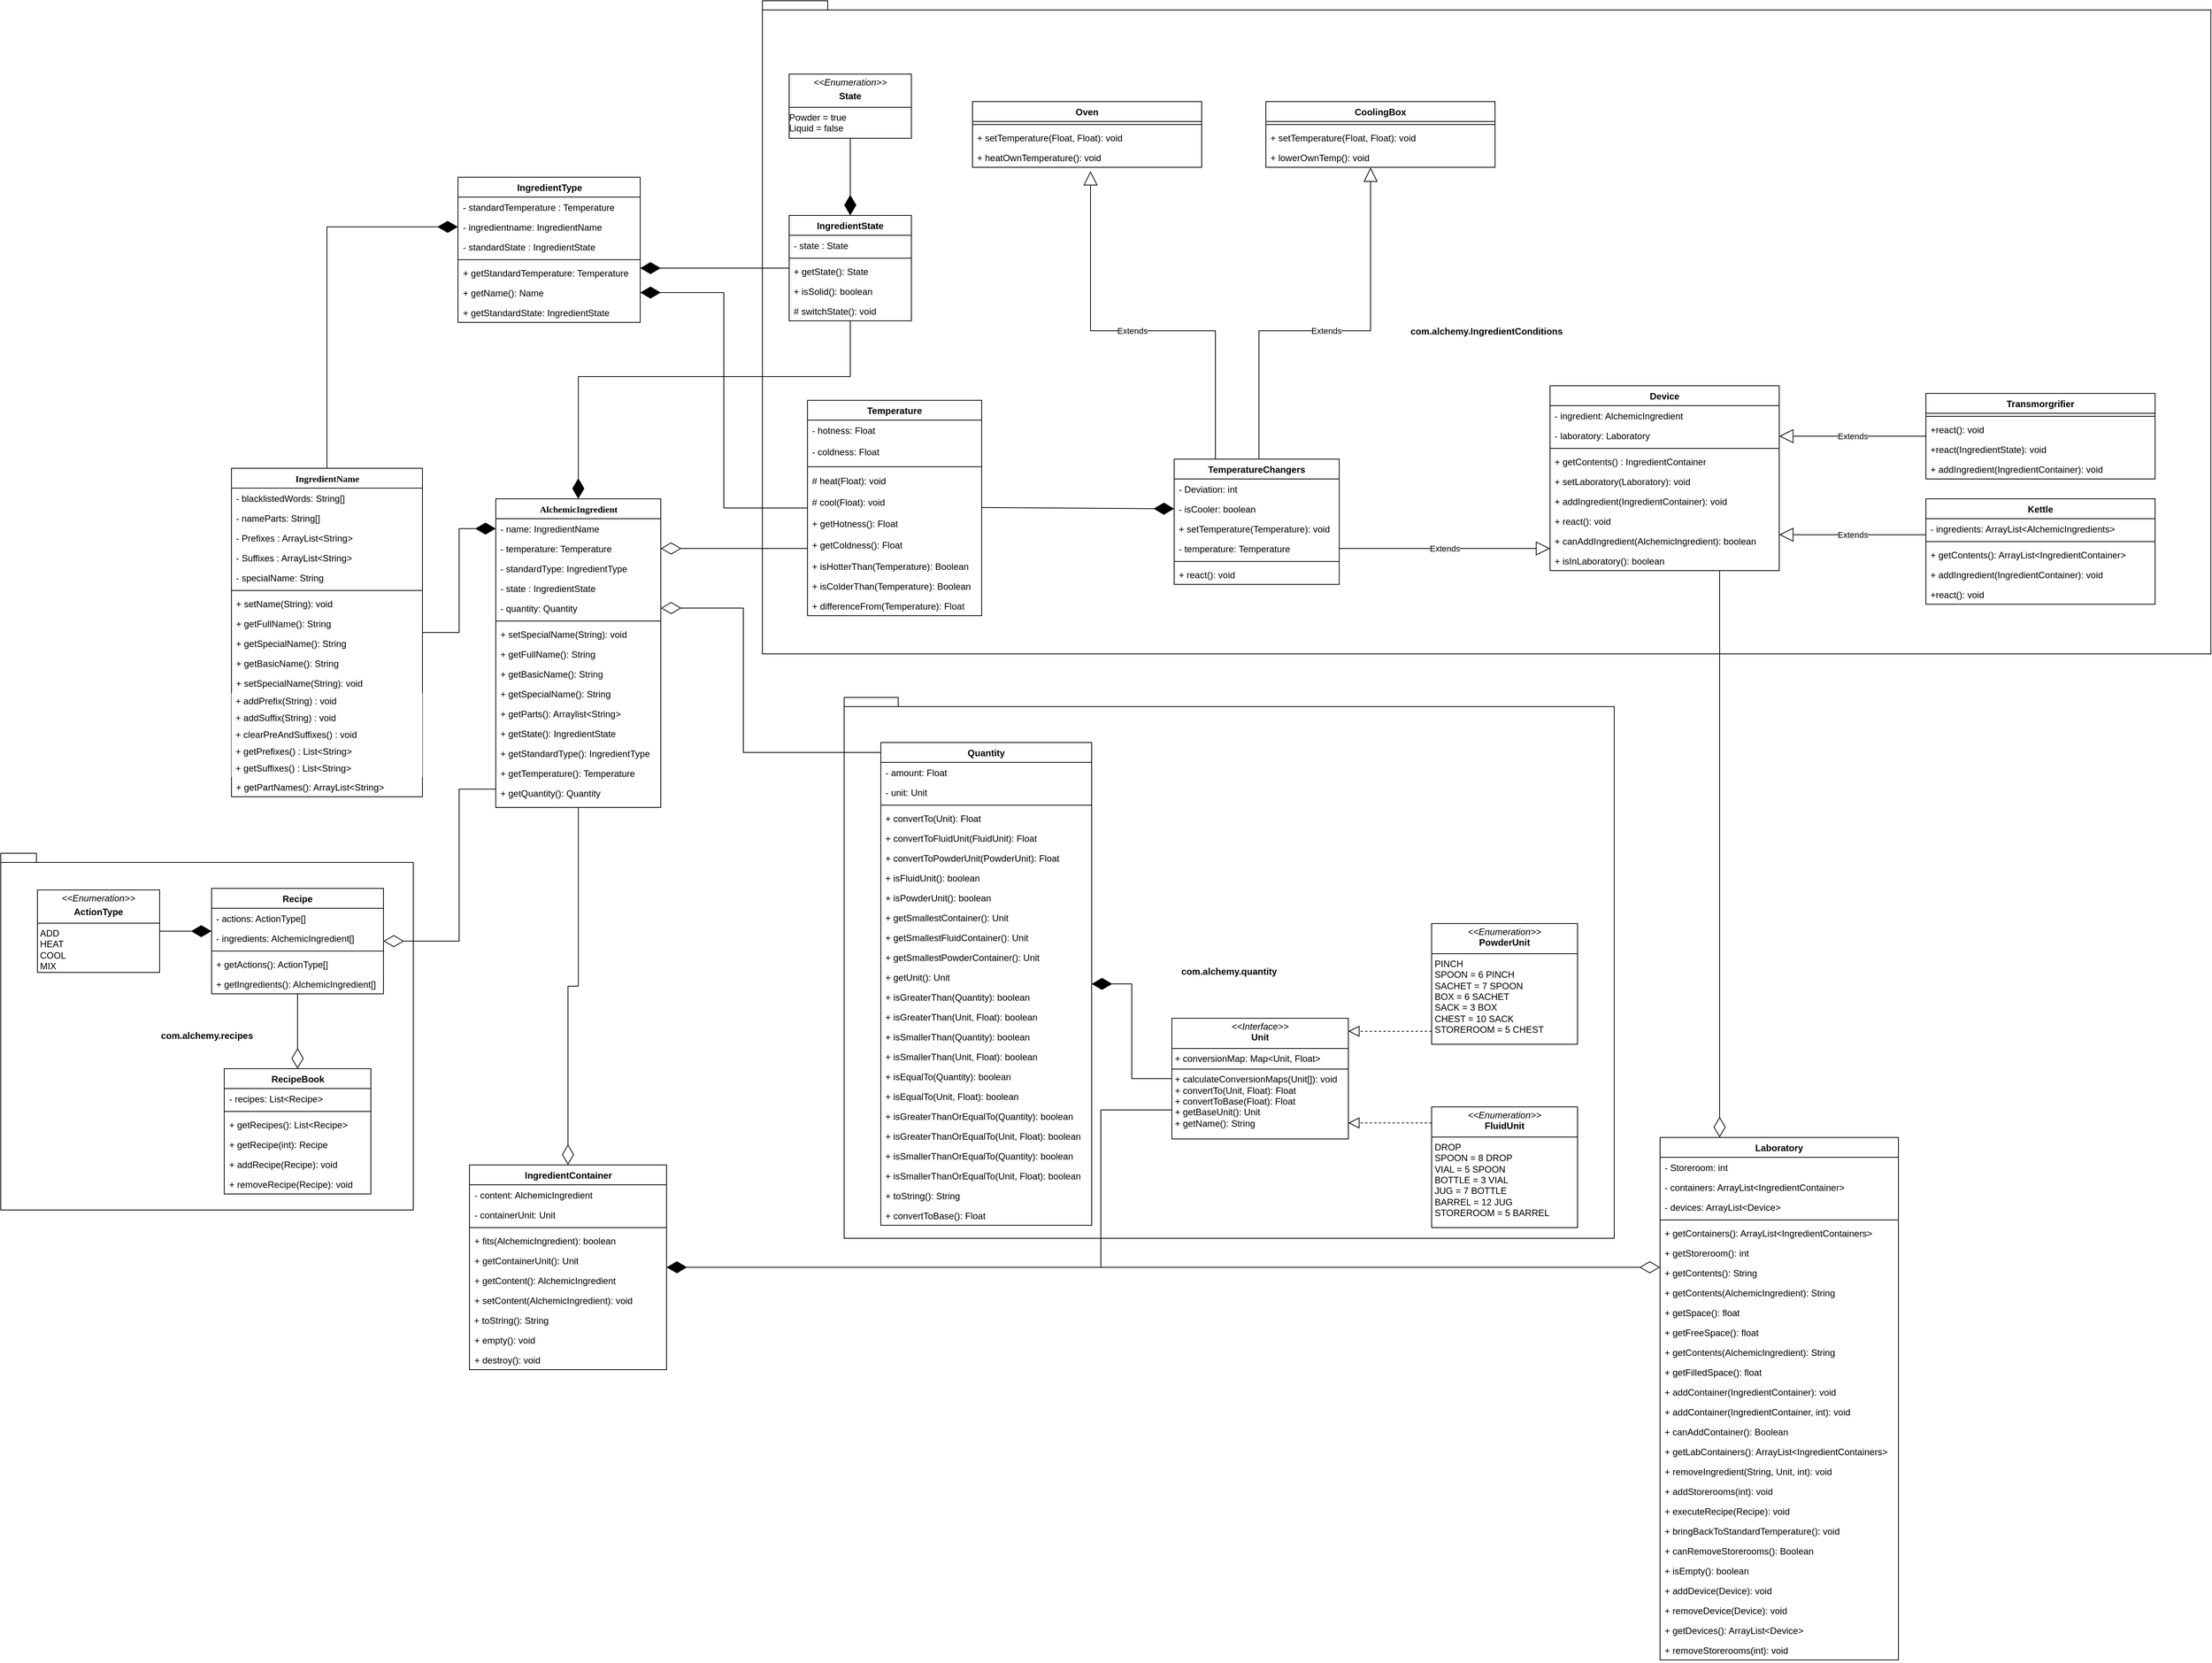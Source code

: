 <mxfile version="22.1.22" type="embed">
  <diagram name="Page-1" id="9f46799a-70d6-7492-0946-bef42562c5a5">
    <mxGraphModel dx="1341" dy="806" grid="1" gridSize="12" guides="1" tooltips="1" connect="1" arrows="0" fold="1" page="1" pageScale="1" pageWidth="4681" pageHeight="3300" math="0" shadow="0">
      <root>
        <mxCell id="0" />
        <mxCell id="1" parent="0" />
        <mxCell id="ND_n6nCg1CnPVmiC1DSu-22" value="com.alchemy.IngredientConditions" style="shape=folder;fontStyle=1;spacingTop=10;tabWidth=24;tabHeight=12;tabPosition=left;html=1;whiteSpace=wrap;" parent="1" vertex="1">
          <mxGeometry x="2341" y="660" width="1896" height="855" as="geometry" />
        </mxCell>
        <mxCell id="ND_n6nCg1CnPVmiC1DSu-1" value="com.alchemy.quantity" style="shape=folder;fontStyle=1;spacingTop=10;tabWidth=24;tabHeight=12;tabPosition=left;html=1;whiteSpace=wrap;" parent="1" vertex="1">
          <mxGeometry x="2448" y="1572" width="1008" height="708" as="geometry" />
        </mxCell>
        <mxCell id="78961159f06e98e8-56" value="IngredientName" style="swimlane;html=1;fontStyle=1;align=center;verticalAlign=top;childLayout=stackLayout;horizontal=1;startSize=26;horizontalStack=0;resizeParent=1;resizeLast=0;collapsible=1;marginBottom=0;swimlaneFillColor=#ffffff;rounded=0;shadow=0;comic=0;labelBackgroundColor=none;strokeWidth=1;fontFamily=Verdana;fontSize=12;" parent="1" vertex="1">
          <mxGeometry x="1646" y="1272" width="250" height="430" as="geometry" />
        </mxCell>
        <mxCell id="78961159f06e98e8-57" value="- blacklistedWords: String[]" style="text;html=1;align=left;verticalAlign=top;spacingLeft=4;spacingRight=4;whiteSpace=wrap;overflow=hidden;rotatable=0;points=[[0,0.5],[1,0.5]];portConstraint=eastwest;" parent="78961159f06e98e8-56" vertex="1">
          <mxGeometry y="26" width="250" height="26" as="geometry" />
        </mxCell>
        <mxCell id="78961159f06e98e8-58" value="- nameParts: String[]" style="text;html=1;align=left;verticalAlign=top;spacingLeft=4;spacingRight=4;whiteSpace=wrap;overflow=hidden;rotatable=0;points=[[0,0.5],[1,0.5]];portConstraint=eastwest;" parent="78961159f06e98e8-56" vertex="1">
          <mxGeometry y="52" width="250" height="26" as="geometry" />
        </mxCell>
        <mxCell id="5zhedWkyK45EyheegLLE-41" value="- Prefixes : ArrayList&amp;lt;String&amp;gt;" style="text;html=1;align=left;verticalAlign=top;spacingLeft=4;spacingRight=4;whiteSpace=wrap;overflow=hidden;rotatable=0;points=[[0,0.5],[1,0.5]];portConstraint=eastwest;" parent="78961159f06e98e8-56" vertex="1">
          <mxGeometry y="78" width="250" height="26" as="geometry" />
        </mxCell>
        <mxCell id="5zhedWkyK45EyheegLLE-42" value="- Suffixes : ArrayList&amp;lt;String&amp;gt;" style="text;html=1;align=left;verticalAlign=top;spacingLeft=4;spacingRight=4;whiteSpace=wrap;overflow=hidden;rotatable=0;points=[[0,0.5],[1,0.5]];portConstraint=eastwest;" parent="78961159f06e98e8-56" vertex="1">
          <mxGeometry y="104" width="250" height="26" as="geometry" />
        </mxCell>
        <mxCell id="78961159f06e98e8-59" value="- specialName: String" style="text;html=1;align=left;verticalAlign=top;spacingLeft=4;spacingRight=4;whiteSpace=wrap;overflow=hidden;rotatable=0;points=[[0,0.5],[1,0.5]];portConstraint=eastwest;" parent="78961159f06e98e8-56" vertex="1">
          <mxGeometry y="130" width="250" height="26" as="geometry" />
        </mxCell>
        <mxCell id="78961159f06e98e8-64" value="" style="line;html=1;strokeWidth=1;align=left;verticalAlign=middle;spacingTop=-1;spacingLeft=3;spacingRight=3;rotatable=0;labelPosition=right;points=[];portConstraint=eastwest;" parent="78961159f06e98e8-56" vertex="1">
          <mxGeometry y="156" width="250" height="8" as="geometry" />
        </mxCell>
        <mxCell id="78961159f06e98e8-65" value="+ setName(String): void" style="text;html=1;align=left;verticalAlign=top;spacingLeft=4;spacingRight=4;whiteSpace=wrap;overflow=hidden;rotatable=0;points=[[0,0.5],[1,0.5]];portConstraint=eastwest;" parent="78961159f06e98e8-56" vertex="1">
          <mxGeometry y="164" width="250" height="26" as="geometry" />
        </mxCell>
        <mxCell id="97h_MK_ZkzOTSeDRxs9Z-13" value="+ getFullName(): String" style="text;html=1;align=left;verticalAlign=top;spacingLeft=4;spacingRight=4;whiteSpace=wrap;overflow=hidden;rotatable=0;points=[[0,0.5],[1,0.5]];portConstraint=eastwest;" parent="78961159f06e98e8-56" vertex="1">
          <mxGeometry y="190" width="250" height="26" as="geometry" />
        </mxCell>
        <mxCell id="97h_MK_ZkzOTSeDRxs9Z-12" value="+ getSpecialName(): String" style="text;html=1;align=left;verticalAlign=top;spacingLeft=4;spacingRight=4;whiteSpace=wrap;overflow=hidden;rotatable=0;points=[[0,0.5],[1,0.5]];portConstraint=eastwest;" parent="78961159f06e98e8-56" vertex="1">
          <mxGeometry y="216" width="250" height="26" as="geometry" />
        </mxCell>
        <mxCell id="78961159f06e98e8-68" value="+ getBasicName(): String" style="text;html=1;align=left;verticalAlign=top;spacingLeft=4;spacingRight=4;whiteSpace=wrap;overflow=hidden;rotatable=0;points=[[0,0.5],[1,0.5]];portConstraint=eastwest;" parent="78961159f06e98e8-56" vertex="1">
          <mxGeometry y="242" width="250" height="26" as="geometry" />
        </mxCell>
        <mxCell id="78961159f06e98e8-66" value="+ setSpecialName(String): void" style="text;html=1;align=left;verticalAlign=top;spacingLeft=4;spacingRight=4;whiteSpace=wrap;overflow=hidden;rotatable=0;points=[[0,0.5],[1,0.5]];portConstraint=eastwest;" parent="78961159f06e98e8-56" vertex="1">
          <mxGeometry y="268" width="250" height="26" as="geometry" />
        </mxCell>
        <mxCell id="5zhedWkyK45EyheegLLE-23" value="&amp;nbsp;+ addPrefix(String) : void" style="html=1;whiteSpace=wrap;align=left;strokeColor=none;" parent="78961159f06e98e8-56" vertex="1">
          <mxGeometry y="294" width="250" height="22" as="geometry" />
        </mxCell>
        <mxCell id="5zhedWkyK45EyheegLLE-24" value="&amp;nbsp;+ addSuffix(String) : void" style="html=1;whiteSpace=wrap;align=left;strokeColor=none;" parent="78961159f06e98e8-56" vertex="1">
          <mxGeometry y="316" width="250" height="22" as="geometry" />
        </mxCell>
        <mxCell id="5zhedWkyK45EyheegLLE-25" value="&amp;nbsp;+ clearPreAndSuffixes() : void" style="html=1;whiteSpace=wrap;align=left;strokeColor=none;" parent="78961159f06e98e8-56" vertex="1">
          <mxGeometry y="338" width="250" height="22" as="geometry" />
        </mxCell>
        <mxCell id="5zhedWkyK45EyheegLLE-27" value="&amp;nbsp;+ getPrefixes() : List&amp;lt;String&amp;gt;" style="html=1;whiteSpace=wrap;align=left;strokeColor=none;" parent="78961159f06e98e8-56" vertex="1">
          <mxGeometry y="360" width="250" height="22" as="geometry" />
        </mxCell>
        <mxCell id="5zhedWkyK45EyheegLLE-26" value="&amp;nbsp;+ getSuffixes() : List&amp;lt;String&amp;gt;" style="html=1;whiteSpace=wrap;align=left;strokeColor=none;" parent="78961159f06e98e8-56" vertex="1">
          <mxGeometry y="382" width="250" height="22" as="geometry" />
        </mxCell>
        <mxCell id="21" value="+ getPartNames(): ArrayList&lt;String&gt;" style="text;strokeColor=none;fillColor=none;align=left;verticalAlign=top;spacingLeft=4;spacingRight=4;overflow=hidden;rotatable=0;points=[[0,0.5],[1,0.5]];portConstraint=eastwest;" parent="78961159f06e98e8-56" vertex="1">
          <mxGeometry y="404" width="250" height="26" as="geometry" />
        </mxCell>
        <mxCell id="78961159f06e98e8-69" value="AlchemicIngredient" style="swimlane;html=1;fontStyle=1;align=center;verticalAlign=top;childLayout=stackLayout;horizontal=1;startSize=26;horizontalStack=0;resizeParent=1;resizeLast=0;collapsible=1;marginBottom=0;swimlaneFillColor=#ffffff;rounded=0;shadow=0;comic=0;labelBackgroundColor=none;strokeWidth=1;fontFamily=Verdana;fontSize=12" parent="1" vertex="1">
          <mxGeometry x="1992" y="1312" width="216" height="404" as="geometry" />
        </mxCell>
        <mxCell id="78961159f06e98e8-70" value="- name: IngredientName" style="text;html=1;align=left;verticalAlign=top;spacingLeft=4;spacingRight=4;whiteSpace=wrap;overflow=hidden;rotatable=0;points=[[0,0.5],[1,0.5]];portConstraint=eastwest;" parent="78961159f06e98e8-69" vertex="1">
          <mxGeometry y="26" width="216" height="26" as="geometry" />
        </mxCell>
        <mxCell id="78961159f06e98e8-71" value="- temperature: Temperature" style="text;html=1;align=left;verticalAlign=top;spacingLeft=4;spacingRight=4;whiteSpace=wrap;overflow=hidden;rotatable=0;points=[[0,0.5],[1,0.5]];portConstraint=eastwest;" parent="78961159f06e98e8-69" vertex="1">
          <mxGeometry y="52" width="216" height="26" as="geometry" />
        </mxCell>
        <mxCell id="Nklh2neHm5xW7WqeNOZJ-48" value="- standardType: IngredientType" style="text;align=left;verticalAlign=top;spacingLeft=4;spacingRight=4;overflow=hidden;rotatable=0;points=[[0,0.5],[1,0.5]];portConstraint=eastwest;whiteSpace=wrap;html=1;" parent="78961159f06e98e8-69" vertex="1">
          <mxGeometry y="78" width="216" height="26" as="geometry" />
        </mxCell>
        <mxCell id="Nklh2neHm5xW7WqeNOZJ-45" value="- state : IngredientState" style="text;align=left;verticalAlign=top;spacingLeft=4;spacingRight=4;overflow=hidden;rotatable=0;points=[[0,0.5],[1,0.5]];portConstraint=eastwest;whiteSpace=wrap;html=1;" parent="78961159f06e98e8-69" vertex="1">
          <mxGeometry y="104" width="216" height="26" as="geometry" />
        </mxCell>
        <mxCell id="97h_MK_ZkzOTSeDRxs9Z-36" value="- quantity: Quantity" style="text;html=1;align=left;verticalAlign=top;spacingLeft=4;spacingRight=4;whiteSpace=wrap;overflow=hidden;rotatable=0;points=[[0,0.5],[1,0.5]];portConstraint=eastwest;" parent="78961159f06e98e8-69" vertex="1">
          <mxGeometry y="130" width="216" height="26" as="geometry" />
        </mxCell>
        <mxCell id="78961159f06e98e8-77" value="" style="line;html=1;strokeWidth=1;align=left;verticalAlign=middle;spacingTop=-1;spacingLeft=3;spacingRight=3;rotatable=0;labelPosition=right;points=[];portConstraint=eastwest;" parent="78961159f06e98e8-69" vertex="1">
          <mxGeometry y="156" width="216" height="8" as="geometry" />
        </mxCell>
        <mxCell id="97h_MK_ZkzOTSeDRxs9Z-30" value="+ setSpecialName(String): void" style="text;html=1;align=left;verticalAlign=top;spacingLeft=4;spacingRight=4;whiteSpace=wrap;overflow=hidden;rotatable=0;points=[[0,0.5],[1,0.5]];portConstraint=eastwest;" parent="78961159f06e98e8-69" vertex="1">
          <mxGeometry y="164" width="216" height="26" as="geometry" />
        </mxCell>
        <mxCell id="97h_MK_ZkzOTSeDRxs9Z-33" value="+ getFullName(): String" style="text;html=1;align=left;verticalAlign=top;spacingLeft=4;spacingRight=4;whiteSpace=wrap;overflow=hidden;rotatable=0;points=[[0,0.5],[1,0.5]];portConstraint=eastwest;" parent="78961159f06e98e8-69" vertex="1">
          <mxGeometry y="190" width="216" height="26" as="geometry" />
        </mxCell>
        <mxCell id="97h_MK_ZkzOTSeDRxs9Z-31" value="+ getBasicName(): String" style="text;html=1;align=left;verticalAlign=top;spacingLeft=4;spacingRight=4;whiteSpace=wrap;overflow=hidden;rotatable=0;points=[[0,0.5],[1,0.5]];portConstraint=eastwest;" parent="78961159f06e98e8-69" vertex="1">
          <mxGeometry y="216" width="216" height="26" as="geometry" />
        </mxCell>
        <mxCell id="97h_MK_ZkzOTSeDRxs9Z-32" value="+ getSpecialName(): String" style="text;html=1;align=left;verticalAlign=top;spacingLeft=4;spacingRight=4;whiteSpace=wrap;overflow=hidden;rotatable=0;points=[[0,0.5],[1,0.5]];portConstraint=eastwest;" parent="78961159f06e98e8-69" vertex="1">
          <mxGeometry y="242" width="216" height="26" as="geometry" />
        </mxCell>
        <mxCell id="Nklh2neHm5xW7WqeNOZJ-34" value="+ getParts(): Arraylist&amp;lt;String&amp;gt;" style="text;html=1;align=left;verticalAlign=top;spacingLeft=4;spacingRight=4;whiteSpace=wrap;overflow=hidden;rotatable=0;points=[[0,0.5],[1,0.5]];portConstraint=eastwest;" parent="78961159f06e98e8-69" vertex="1">
          <mxGeometry y="268" width="216" height="26" as="geometry" />
        </mxCell>
        <mxCell id="97h_MK_ZkzOTSeDRxs9Z-35" value="+ getState(): IngredientState" style="text;html=1;align=left;verticalAlign=top;spacingLeft=4;spacingRight=4;whiteSpace=wrap;overflow=hidden;rotatable=0;points=[[0,0.5],[1,0.5]];portConstraint=eastwest;" parent="78961159f06e98e8-69" vertex="1">
          <mxGeometry y="294" width="216" height="26" as="geometry" />
        </mxCell>
        <mxCell id="19" value="+ getStandardType(): IngredientType" style="text;strokeColor=none;fillColor=none;align=left;verticalAlign=top;spacingLeft=4;spacingRight=4;overflow=hidden;rotatable=0;points=[[0,0.5],[1,0.5]];portConstraint=eastwest;" parent="78961159f06e98e8-69" vertex="1">
          <mxGeometry y="320" width="216" height="26" as="geometry" />
        </mxCell>
        <mxCell id="97h_MK_ZkzOTSeDRxs9Z-34" value="+ getTemperature(): Temperature" style="text;html=1;align=left;verticalAlign=top;spacingLeft=4;spacingRight=4;whiteSpace=wrap;overflow=hidden;rotatable=0;points=[[0,0.5],[1,0.5]];portConstraint=eastwest;" parent="78961159f06e98e8-69" vertex="1">
          <mxGeometry y="346" width="216" height="26" as="geometry" />
        </mxCell>
        <mxCell id="18" value="+ getQuantity(): Quantity" style="text;strokeColor=none;fillColor=none;align=left;verticalAlign=top;spacingLeft=4;spacingRight=4;overflow=hidden;rotatable=0;points=[[0,0.5],[1,0.5]];portConstraint=eastwest;" parent="78961159f06e98e8-69" vertex="1">
          <mxGeometry y="372" width="216" height="26" as="geometry" />
        </mxCell>
        <mxCell id="97h_MK_ZkzOTSeDRxs9Z-2" value="" style="endArrow=diamondThin;endFill=1;endSize=24;html=1;rounded=0;entryX=0;entryY=0.5;entryDx=0;entryDy=0;edgeStyle=orthogonalEdgeStyle;" parent="1" source="78961159f06e98e8-56" target="78961159f06e98e8-70" edge="1">
          <mxGeometry width="160" relative="1" as="geometry">
            <mxPoint x="1972" y="1470" as="sourcePoint" />
            <mxPoint x="1962" y="1370" as="targetPoint" />
          </mxGeometry>
        </mxCell>
        <mxCell id="97h_MK_ZkzOTSeDRxs9Z-19" value="Temperature" style="swimlane;fontStyle=1;align=center;verticalAlign=top;childLayout=stackLayout;horizontal=1;startSize=26;horizontalStack=0;resizeParent=1;resizeParentMax=0;resizeLast=0;collapsible=1;marginBottom=0;whiteSpace=wrap;html=1;" parent="1" vertex="1">
          <mxGeometry x="2400" y="1183" width="228" height="282" as="geometry" />
        </mxCell>
        <mxCell id="97h_MK_ZkzOTSeDRxs9Z-20" value="- hotness: Float" style="text;align=left;verticalAlign=top;spacingLeft=4;spacingRight=4;overflow=hidden;rotatable=0;points=[[0,0.5],[1,0.5]];portConstraint=eastwest;whiteSpace=wrap;html=1;" parent="97h_MK_ZkzOTSeDRxs9Z-19" vertex="1">
          <mxGeometry y="26" width="228" height="28" as="geometry" />
        </mxCell>
        <mxCell id="97h_MK_ZkzOTSeDRxs9Z-23" value="- coldness: Float" style="text;align=left;verticalAlign=top;spacingLeft=4;spacingRight=4;overflow=hidden;rotatable=0;points=[[0,0.5],[1,0.5]];portConstraint=eastwest;whiteSpace=wrap;html=1;" parent="97h_MK_ZkzOTSeDRxs9Z-19" vertex="1">
          <mxGeometry y="54" width="228" height="28" as="geometry" />
        </mxCell>
        <mxCell id="97h_MK_ZkzOTSeDRxs9Z-21" value="" style="line;strokeWidth=1;align=left;verticalAlign=middle;spacingTop=-1;spacingLeft=3;spacingRight=3;rotatable=0;labelPosition=right;points=[];portConstraint=eastwest;" parent="97h_MK_ZkzOTSeDRxs9Z-19" vertex="1">
          <mxGeometry y="82" width="228" height="10" as="geometry" />
        </mxCell>
        <mxCell id="97h_MK_ZkzOTSeDRxs9Z-22" value="# heat(Float): void" style="text;align=left;verticalAlign=top;spacingLeft=4;spacingRight=4;overflow=hidden;rotatable=0;points=[[0,0.5],[1,0.5]];portConstraint=eastwest;whiteSpace=wrap;html=1;" parent="97h_MK_ZkzOTSeDRxs9Z-19" vertex="1">
          <mxGeometry y="92" width="228" height="28" as="geometry" />
        </mxCell>
        <mxCell id="97h_MK_ZkzOTSeDRxs9Z-24" value="# cool(Float): void" style="text;align=left;verticalAlign=top;spacingLeft=4;spacingRight=4;overflow=hidden;rotatable=0;points=[[0,0.5],[1,0.5]];portConstraint=eastwest;whiteSpace=wrap;html=1;" parent="97h_MK_ZkzOTSeDRxs9Z-19" vertex="1">
          <mxGeometry y="120" width="228" height="28" as="geometry" />
        </mxCell>
        <mxCell id="97h_MK_ZkzOTSeDRxs9Z-25" value="+ getHotness(): Float" style="text;align=left;verticalAlign=top;spacingLeft=4;spacingRight=4;overflow=hidden;rotatable=0;points=[[0,0.5],[1,0.5]];portConstraint=eastwest;whiteSpace=wrap;html=1;" parent="97h_MK_ZkzOTSeDRxs9Z-19" vertex="1">
          <mxGeometry y="148" width="228" height="28" as="geometry" />
        </mxCell>
        <mxCell id="97h_MK_ZkzOTSeDRxs9Z-26" value="+ getColdness(): Float" style="text;align=left;verticalAlign=top;spacingLeft=4;spacingRight=4;overflow=hidden;rotatable=0;points=[[0,0.5],[1,0.5]];portConstraint=eastwest;whiteSpace=wrap;html=1;" parent="97h_MK_ZkzOTSeDRxs9Z-19" vertex="1">
          <mxGeometry y="176" width="228" height="28" as="geometry" />
        </mxCell>
        <mxCell id="2" value="+ isHotterThan(Temperature): Boolean" style="text;strokeColor=none;fillColor=none;align=left;verticalAlign=top;spacingLeft=4;spacingRight=4;overflow=hidden;rotatable=0;points=[[0,0.5],[1,0.5]];portConstraint=eastwest;" parent="97h_MK_ZkzOTSeDRxs9Z-19" vertex="1">
          <mxGeometry y="204" width="228" height="26" as="geometry" />
        </mxCell>
        <mxCell id="3" value="+ isColderThan(Temperature): Boolean" style="text;strokeColor=none;fillColor=none;align=left;verticalAlign=top;spacingLeft=4;spacingRight=4;overflow=hidden;rotatable=0;points=[[0,0.5],[1,0.5]];portConstraint=eastwest;" parent="97h_MK_ZkzOTSeDRxs9Z-19" vertex="1">
          <mxGeometry y="230" width="228" height="26" as="geometry" />
        </mxCell>
        <mxCell id="4" value="+ differenceFrom(Temperature): Float" style="text;strokeColor=none;fillColor=none;align=left;verticalAlign=top;spacingLeft=4;spacingRight=4;overflow=hidden;rotatable=0;points=[[0,0.5],[1,0.5]];portConstraint=eastwest;" parent="97h_MK_ZkzOTSeDRxs9Z-19" vertex="1">
          <mxGeometry y="256" width="228" height="26" as="geometry" />
        </mxCell>
        <mxCell id="97h_MK_ZkzOTSeDRxs9Z-28" value="" style="endArrow=diamondThin;endFill=0;endSize=24;html=1;rounded=0;flowAnimation=0;edgeStyle=elbowEdgeStyle;elbow=vertical;" parent="1" source="97h_MK_ZkzOTSeDRxs9Z-19" target="78961159f06e98e8-71" edge="1">
          <mxGeometry width="160" relative="1" as="geometry">
            <mxPoint x="1942" y="1360" as="sourcePoint" />
            <mxPoint x="2102" y="1360" as="targetPoint" />
          </mxGeometry>
        </mxCell>
        <mxCell id="97h_MK_ZkzOTSeDRxs9Z-37" value="Quantity" style="swimlane;fontStyle=1;align=center;verticalAlign=top;childLayout=stackLayout;horizontal=1;startSize=26;horizontalStack=0;resizeParent=1;resizeParentMax=0;resizeLast=0;collapsible=1;marginBottom=0;whiteSpace=wrap;html=1;" parent="1" vertex="1">
          <mxGeometry x="2496" y="1631" width="276" height="632" as="geometry" />
        </mxCell>
        <mxCell id="97h_MK_ZkzOTSeDRxs9Z-38" value="- amount: Float" style="text;align=left;verticalAlign=top;spacingLeft=4;spacingRight=4;overflow=hidden;rotatable=0;points=[[0,0.5],[1,0.5]];portConstraint=eastwest;whiteSpace=wrap;html=1;" parent="97h_MK_ZkzOTSeDRxs9Z-37" vertex="1">
          <mxGeometry y="26" width="276" height="26" as="geometry" />
        </mxCell>
        <mxCell id="97h_MK_ZkzOTSeDRxs9Z-45" value="- unit: Unit" style="text;align=left;verticalAlign=top;spacingLeft=4;spacingRight=4;overflow=hidden;rotatable=0;points=[[0,0.5],[1,0.5]];portConstraint=eastwest;whiteSpace=wrap;html=1;" parent="97h_MK_ZkzOTSeDRxs9Z-37" vertex="1">
          <mxGeometry y="52" width="276" height="26" as="geometry" />
        </mxCell>
        <mxCell id="97h_MK_ZkzOTSeDRxs9Z-39" value="" style="line;strokeWidth=1;align=left;verticalAlign=middle;spacingTop=-1;spacingLeft=3;spacingRight=3;rotatable=0;labelPosition=right;points=[];portConstraint=eastwest;" parent="97h_MK_ZkzOTSeDRxs9Z-37" vertex="1">
          <mxGeometry y="78" width="276" height="8" as="geometry" />
        </mxCell>
        <mxCell id="97h_MK_ZkzOTSeDRxs9Z-40" value="+ convertTo(Unit): Float" style="text;align=left;verticalAlign=top;spacingLeft=4;spacingRight=4;overflow=hidden;rotatable=0;points=[[0,0.5],[1,0.5]];portConstraint=eastwest;whiteSpace=wrap;html=1;" parent="97h_MK_ZkzOTSeDRxs9Z-37" vertex="1">
          <mxGeometry y="86" width="276" height="26" as="geometry" />
        </mxCell>
        <mxCell id="O8syH5XWvo3BJVBqjowe-1" value="+ convertToFluidUnit(FluidUnit): Float" style="text;align=left;verticalAlign=top;spacingLeft=4;spacingRight=4;overflow=hidden;rotatable=0;points=[[0,0.5],[1,0.5]];portConstraint=eastwest;whiteSpace=wrap;html=1;" parent="97h_MK_ZkzOTSeDRxs9Z-37" vertex="1">
          <mxGeometry y="112" width="276" height="26" as="geometry" />
        </mxCell>
        <mxCell id="O8syH5XWvo3BJVBqjowe-2" value="+ convertToPowderUnit(PowderUnit): Float" style="text;align=left;verticalAlign=top;spacingLeft=4;spacingRight=4;overflow=hidden;rotatable=0;points=[[0,0.5],[1,0.5]];portConstraint=eastwest;whiteSpace=wrap;html=1;" parent="97h_MK_ZkzOTSeDRxs9Z-37" vertex="1">
          <mxGeometry y="138" width="276" height="26" as="geometry" />
        </mxCell>
        <mxCell id="O8syH5XWvo3BJVBqjowe-3" value="+ isFluidUnit(): boolean" style="text;align=left;verticalAlign=top;spacingLeft=4;spacingRight=4;overflow=hidden;rotatable=0;points=[[0,0.5],[1,0.5]];portConstraint=eastwest;whiteSpace=wrap;html=1;" parent="97h_MK_ZkzOTSeDRxs9Z-37" vertex="1">
          <mxGeometry y="164" width="276" height="26" as="geometry" />
        </mxCell>
        <mxCell id="O8syH5XWvo3BJVBqjowe-4" value="+ isPowderUnit(): boolean" style="text;align=left;verticalAlign=top;spacingLeft=4;spacingRight=4;overflow=hidden;rotatable=0;points=[[0,0.5],[1,0.5]];portConstraint=eastwest;whiteSpace=wrap;html=1;" parent="97h_MK_ZkzOTSeDRxs9Z-37" vertex="1">
          <mxGeometry y="190" width="276" height="26" as="geometry" />
        </mxCell>
        <mxCell id="O8syH5XWvo3BJVBqjowe-5" value="+ getSmallestContainer(): Unit" style="text;align=left;verticalAlign=top;spacingLeft=4;spacingRight=4;overflow=hidden;rotatable=0;points=[[0,0.5],[1,0.5]];portConstraint=eastwest;whiteSpace=wrap;html=1;" parent="97h_MK_ZkzOTSeDRxs9Z-37" vertex="1">
          <mxGeometry y="216" width="276" height="26" as="geometry" />
        </mxCell>
        <mxCell id="7" value="+ getSmallestFluidContainer(): Unit" style="text;strokeColor=none;fillColor=none;align=left;verticalAlign=top;spacingLeft=4;spacingRight=4;overflow=hidden;rotatable=0;points=[[0,0.5],[1,0.5]];portConstraint=eastwest;" parent="97h_MK_ZkzOTSeDRxs9Z-37" vertex="1">
          <mxGeometry y="242" width="276" height="26" as="geometry" />
        </mxCell>
        <mxCell id="8" value="+ getSmallestPowderContainer(): Unit" style="text;strokeColor=none;fillColor=none;align=left;verticalAlign=top;spacingLeft=4;spacingRight=4;overflow=hidden;rotatable=0;points=[[0,0.5],[1,0.5]];portConstraint=eastwest;" parent="97h_MK_ZkzOTSeDRxs9Z-37" vertex="1">
          <mxGeometry y="268" width="276" height="26" as="geometry" />
        </mxCell>
        <mxCell id="9" value="+ getUnit(): Unit" style="text;strokeColor=none;fillColor=none;align=left;verticalAlign=top;spacingLeft=4;spacingRight=4;overflow=hidden;rotatable=0;points=[[0,0.5],[1,0.5]];portConstraint=eastwest;" parent="97h_MK_ZkzOTSeDRxs9Z-37" vertex="1">
          <mxGeometry y="294" width="276" height="26" as="geometry" />
        </mxCell>
        <mxCell id="O8syH5XWvo3BJVBqjowe-6" value="+ isGreaterThan(Quantity): boolean" style="text;align=left;verticalAlign=top;spacingLeft=4;spacingRight=4;overflow=hidden;rotatable=0;points=[[0,0.5],[1,0.5]];portConstraint=eastwest;whiteSpace=wrap;html=1;" parent="97h_MK_ZkzOTSeDRxs9Z-37" vertex="1">
          <mxGeometry y="320" width="276" height="26" as="geometry" />
        </mxCell>
        <mxCell id="16" value="+ isGreaterThan(Unit, Float): boolean" style="text;strokeColor=none;fillColor=none;align=left;verticalAlign=top;spacingLeft=4;spacingRight=4;overflow=hidden;rotatable=0;points=[[0,0.5],[1,0.5]];portConstraint=eastwest;" parent="97h_MK_ZkzOTSeDRxs9Z-37" vertex="1">
          <mxGeometry y="346" width="276" height="26" as="geometry" />
        </mxCell>
        <mxCell id="O8syH5XWvo3BJVBqjowe-7" value="+ isSmallerThan(Quantity): boolean" style="text;align=left;verticalAlign=top;spacingLeft=4;spacingRight=4;overflow=hidden;rotatable=0;points=[[0,0.5],[1,0.5]];portConstraint=eastwest;whiteSpace=wrap;html=1;" parent="97h_MK_ZkzOTSeDRxs9Z-37" vertex="1">
          <mxGeometry y="372" width="276" height="26" as="geometry" />
        </mxCell>
        <mxCell id="17" value="+ isSmallerThan(Unit, Float): boolean" style="text;strokeColor=none;fillColor=none;align=left;verticalAlign=top;spacingLeft=4;spacingRight=4;overflow=hidden;rotatable=0;points=[[0,0.5],[1,0.5]];portConstraint=eastwest;" parent="97h_MK_ZkzOTSeDRxs9Z-37" vertex="1">
          <mxGeometry y="398" width="276" height="26" as="geometry" />
        </mxCell>
        <mxCell id="O8syH5XWvo3BJVBqjowe-8" value="+ isEqualTo(Quantity): boolean" style="text;align=left;verticalAlign=top;spacingLeft=4;spacingRight=4;overflow=hidden;rotatable=0;points=[[0,0.5],[1,0.5]];portConstraint=eastwest;whiteSpace=wrap;html=1;" parent="97h_MK_ZkzOTSeDRxs9Z-37" vertex="1">
          <mxGeometry y="424" width="276" height="26" as="geometry" />
        </mxCell>
        <mxCell id="13" value="+ isEqualTo(Unit, Float): boolean" style="text;strokeColor=none;fillColor=none;align=left;verticalAlign=top;spacingLeft=4;spacingRight=4;overflow=hidden;rotatable=0;points=[[0,0.5],[1,0.5]];portConstraint=eastwest;" parent="97h_MK_ZkzOTSeDRxs9Z-37" vertex="1">
          <mxGeometry y="450" width="276" height="26" as="geometry" />
        </mxCell>
        <mxCell id="O8syH5XWvo3BJVBqjowe-9" value="+ isGreaterThanOrEqualTo(Quantity): boolean" style="text;align=left;verticalAlign=top;spacingLeft=4;spacingRight=4;overflow=hidden;rotatable=0;points=[[0,0.5],[1,0.5]];portConstraint=eastwest;whiteSpace=wrap;html=1;" parent="97h_MK_ZkzOTSeDRxs9Z-37" vertex="1">
          <mxGeometry y="476" width="276" height="26" as="geometry" />
        </mxCell>
        <mxCell id="14" value="+ isGreaterThanOrEqualTo(Unit, Float): boolean" style="text;strokeColor=none;fillColor=none;align=left;verticalAlign=top;spacingLeft=4;spacingRight=4;overflow=hidden;rotatable=0;points=[[0,0.5],[1,0.5]];portConstraint=eastwest;" parent="97h_MK_ZkzOTSeDRxs9Z-37" vertex="1">
          <mxGeometry y="502" width="276" height="26" as="geometry" />
        </mxCell>
        <mxCell id="O8syH5XWvo3BJVBqjowe-10" value="+ isSmallerThanOrEqualTo(Quantity): boolean" style="text;align=left;verticalAlign=top;spacingLeft=4;spacingRight=4;overflow=hidden;rotatable=0;points=[[0,0.5],[1,0.5]];portConstraint=eastwest;whiteSpace=wrap;html=1;" parent="97h_MK_ZkzOTSeDRxs9Z-37" vertex="1">
          <mxGeometry y="528" width="276" height="26" as="geometry" />
        </mxCell>
        <mxCell id="15" value="+ isSmallerThanOrEqualTo(Unit, Float): boolean" style="text;strokeColor=none;fillColor=none;align=left;verticalAlign=top;spacingLeft=4;spacingRight=4;overflow=hidden;rotatable=0;points=[[0,0.5],[1,0.5]];portConstraint=eastwest;" parent="97h_MK_ZkzOTSeDRxs9Z-37" vertex="1">
          <mxGeometry y="554" width="276" height="26" as="geometry" />
        </mxCell>
        <mxCell id="10" value="+ toString(): String" style="text;strokeColor=none;fillColor=none;align=left;verticalAlign=top;spacingLeft=4;spacingRight=4;overflow=hidden;rotatable=0;points=[[0,0.5],[1,0.5]];portConstraint=eastwest;" parent="97h_MK_ZkzOTSeDRxs9Z-37" vertex="1">
          <mxGeometry y="580" width="276" height="26" as="geometry" />
        </mxCell>
        <mxCell id="6" value="+ convertToBase(): Float" style="text;strokeColor=none;fillColor=none;align=left;verticalAlign=top;spacingLeft=4;spacingRight=4;overflow=hidden;rotatable=0;points=[[0,0.5],[1,0.5]];portConstraint=eastwest;" parent="97h_MK_ZkzOTSeDRxs9Z-37" vertex="1">
          <mxGeometry y="606" width="276" height="26" as="geometry" />
        </mxCell>
        <mxCell id="97h_MK_ZkzOTSeDRxs9Z-46" value="" style="endArrow=diamondThin;endFill=0;endSize=24;html=1;rounded=0;flowAnimation=0;edgeStyle=elbowEdgeStyle;" parent="1" source="97h_MK_ZkzOTSeDRxs9Z-37" target="97h_MK_ZkzOTSeDRxs9Z-36" edge="1">
          <mxGeometry width="160" relative="1" as="geometry">
            <mxPoint x="2320" y="1175" as="sourcePoint" />
            <mxPoint x="2191" y="1387" as="targetPoint" />
            <Array as="points">
              <mxPoint x="2316" y="1644" />
            </Array>
          </mxGeometry>
        </mxCell>
        <mxCell id="YWMN-30DLtV0OlI1pnVU-11" value="&lt;p style=&quot;margin:0px;margin-top:4px;text-align:center;&quot;&gt;&lt;i&gt;&amp;lt;&amp;lt;Interface&amp;gt;&amp;gt;&lt;/i&gt;&lt;br&gt;&lt;b&gt;Unit&lt;/b&gt;&lt;/p&gt;&lt;hr size=&quot;1&quot; style=&quot;border-style:solid;&quot;&gt;&lt;p style=&quot;margin:0px;margin-left:4px;&quot;&gt;+ conversionMap: Map&amp;lt;Unit, Float&amp;gt;&lt;br&gt;&lt;/p&gt;&lt;hr size=&quot;1&quot; style=&quot;border-style:solid;&quot;&gt;&lt;p style=&quot;margin:0px;margin-left:4px;&quot;&gt;+ calculateConversionMaps(Unit[]): void&lt;/p&gt;&lt;p style=&quot;margin:0px;margin-left:4px;&quot;&gt;+ convertTo(Unit, Float): Float&lt;/p&gt;&lt;p style=&quot;margin:0px;margin-left:4px;&quot;&gt;+ convertToBase(Float): Float&lt;/p&gt;&lt;p style=&quot;margin:0px;margin-left:4px;&quot;&gt;+ getBaseUnit(): Unit&lt;/p&gt;&lt;p style=&quot;margin:0px;margin-left:4px;&quot;&gt;+ getName(): String&lt;/p&gt;" style="verticalAlign=top;align=left;overflow=fill;html=1;whiteSpace=wrap;" parent="1" vertex="1">
          <mxGeometry x="2877" y="1992" width="231" height="158" as="geometry" />
        </mxCell>
        <mxCell id="YWMN-30DLtV0OlI1pnVU-12" value="&lt;p style=&quot;margin:0px;margin-top:4px;text-align:center;&quot;&gt;&lt;i&gt;&amp;lt;&amp;lt;Enumeration&amp;gt;&amp;gt;&lt;/i&gt;&lt;br&gt;&lt;b&gt;PowderUnit&lt;/b&gt;&lt;/p&gt;&lt;hr size=&quot;1&quot; style=&quot;border-style:solid;&quot;&gt;&lt;p style=&quot;margin:0px;margin-left:4px;&quot;&gt;PINCH&lt;/p&gt;&lt;p style=&quot;margin:0px;margin-left:4px;&quot;&gt;SPOON = 6 PINCH&lt;/p&gt;&lt;p style=&quot;margin:0px;margin-left:4px;&quot;&gt;&lt;span style=&quot;background-color: initial;&quot;&gt;SACHET = 7 SPOON&lt;/span&gt;&lt;/p&gt;&lt;p style=&quot;margin:0px;margin-left:4px;&quot;&gt;&lt;span style=&quot;background-color: initial;&quot;&gt;BOX = 6 SACHET&lt;/span&gt;&lt;/p&gt;&lt;p style=&quot;margin:0px;margin-left:4px;&quot;&gt;&lt;span style=&quot;background-color: initial;&quot;&gt;SACK = 3 BOX&lt;/span&gt;&lt;/p&gt;&lt;p style=&quot;margin:0px;margin-left:4px;&quot;&gt;&lt;span style=&quot;background-color: initial;&quot;&gt;CHEST = 10 SACK&lt;/span&gt;&lt;/p&gt;&lt;p style=&quot;margin:0px;margin-left:4px;&quot;&gt;&lt;span style=&quot;background-color: initial;&quot;&gt;STOREROOM = 5 CHEST&lt;/span&gt;&lt;/p&gt;" style="verticalAlign=top;align=left;overflow=fill;html=1;whiteSpace=wrap;" parent="1" vertex="1">
          <mxGeometry x="3217" y="1868" width="191" height="158" as="geometry" />
        </mxCell>
        <mxCell id="YWMN-30DLtV0OlI1pnVU-13" value="&lt;p style=&quot;margin:0px;margin-top:4px;text-align:center;&quot;&gt;&lt;i&gt;&amp;lt;&amp;lt;Enumeration&amp;gt;&amp;gt;&lt;/i&gt;&lt;br&gt;&lt;b&gt;FluidUnit&lt;/b&gt;&lt;/p&gt;&lt;hr size=&quot;1&quot; style=&quot;border-style:solid;&quot;&gt;&lt;p style=&quot;margin:0px;margin-left:4px;&quot;&gt;DROP&lt;/p&gt;&lt;p style=&quot;margin:0px;margin-left:4px;&quot;&gt;SPOON = 8&amp;nbsp;&lt;span style=&quot;background-color: initial;&quot;&gt;DROP&lt;/span&gt;&lt;/p&gt;&lt;p style=&quot;margin:0px;margin-left:4px;&quot;&gt;&lt;span style=&quot;background-color: initial;&quot;&gt;VIAL = 5 SPOON&lt;/span&gt;&lt;/p&gt;&lt;p style=&quot;margin:0px;margin-left:4px;&quot;&gt;&lt;span style=&quot;background-color: initial;&quot;&gt;BOTTLE = 3&amp;nbsp;&lt;/span&gt;&lt;span style=&quot;background-color: initial;&quot;&gt;VIAL&lt;/span&gt;&lt;span style=&quot;background-color: initial;&quot;&gt;&amp;nbsp;&lt;/span&gt;&lt;/p&gt;&lt;p style=&quot;margin:0px;margin-left:4px;&quot;&gt;&lt;span style=&quot;background-color: initial;&quot;&gt;JUG = 7&amp;nbsp;&lt;/span&gt;&lt;span style=&quot;background-color: initial;&quot;&gt;BOTTLE&lt;/span&gt;&lt;span style=&quot;background-color: initial;&quot;&gt;&amp;nbsp;&lt;/span&gt;&lt;/p&gt;&lt;p style=&quot;margin:0px;margin-left:4px;&quot;&gt;&lt;span style=&quot;background-color: initial;&quot;&gt;BARREL = 12&amp;nbsp;&lt;/span&gt;&lt;span style=&quot;background-color: initial;&quot;&gt;JUG&lt;/span&gt;&lt;span style=&quot;background-color: initial;&quot;&gt;&amp;nbsp;&lt;/span&gt;&lt;/p&gt;&lt;p style=&quot;margin:0px;margin-left:4px;&quot;&gt;&lt;span style=&quot;background-color: initial;&quot;&gt;STOREROOM = 5&amp;nbsp;&lt;/span&gt;&lt;span style=&quot;background-color: initial;&quot;&gt;BARREL&lt;/span&gt;&lt;span style=&quot;background-color: initial;&quot;&gt;&amp;nbsp;&lt;/span&gt;&lt;/p&gt;" style="verticalAlign=top;align=left;overflow=fill;html=1;whiteSpace=wrap;" parent="1" vertex="1">
          <mxGeometry x="3217" y="2108" width="191" height="158" as="geometry" />
        </mxCell>
        <mxCell id="YWMN-30DLtV0OlI1pnVU-14" value="" style="endArrow=diamondThin;endFill=1;endSize=24;html=1;rounded=0;flowAnimation=0;edgeStyle=orthogonalEdgeStyle;" parent="1" source="YWMN-30DLtV0OlI1pnVU-11" target="97h_MK_ZkzOTSeDRxs9Z-37" edge="1">
          <mxGeometry width="160" relative="1" as="geometry">
            <mxPoint x="2846" y="1612" as="sourcePoint" />
            <mxPoint x="2717" y="1612" as="targetPoint" />
          </mxGeometry>
        </mxCell>
        <mxCell id="YWMN-30DLtV0OlI1pnVU-15" value="" style="endArrow=block;dashed=1;endFill=0;endSize=12;html=1;rounded=0;edgeStyle=elbowEdgeStyle;elbow=vertical;" parent="1" source="YWMN-30DLtV0OlI1pnVU-12" target="YWMN-30DLtV0OlI1pnVU-11" edge="1">
          <mxGeometry width="160" relative="1" as="geometry">
            <mxPoint x="3007" y="2118" as="sourcePoint" />
            <mxPoint x="3167" y="2118" as="targetPoint" />
          </mxGeometry>
        </mxCell>
        <mxCell id="YWMN-30DLtV0OlI1pnVU-16" value="" style="endArrow=block;dashed=1;endFill=0;endSize=12;html=1;rounded=0;edgeStyle=elbowEdgeStyle;elbow=vertical;" parent="1" source="YWMN-30DLtV0OlI1pnVU-13" target="YWMN-30DLtV0OlI1pnVU-11" edge="1">
          <mxGeometry width="160" relative="1" as="geometry">
            <mxPoint x="3007" y="2118" as="sourcePoint" />
            <mxPoint x="3167" y="2118" as="targetPoint" />
          </mxGeometry>
        </mxCell>
        <mxCell id="F8DYh0mRc7Ym_Znqm9gM-1" value="IngredientContainer" style="swimlane;fontStyle=1;align=center;verticalAlign=top;childLayout=stackLayout;horizontal=1;startSize=26;horizontalStack=0;resizeParent=1;resizeParentMax=0;resizeLast=0;collapsible=1;marginBottom=0;whiteSpace=wrap;html=1;" parent="1" vertex="1">
          <mxGeometry x="1957.5" y="2184" width="258" height="268" as="geometry" />
        </mxCell>
        <mxCell id="F8DYh0mRc7Ym_Znqm9gM-2" value="- content: AlchemicIngredient" style="text;align=left;verticalAlign=top;spacingLeft=4;spacingRight=4;overflow=hidden;rotatable=0;points=[[0,0.5],[1,0.5]];portConstraint=eastwest;whiteSpace=wrap;html=1;" parent="F8DYh0mRc7Ym_Znqm9gM-1" vertex="1">
          <mxGeometry y="26" width="258" height="26" as="geometry" />
        </mxCell>
        <mxCell id="F8DYh0mRc7Ym_Znqm9gM-5" value="- containerUnit: Unit" style="text;align=left;verticalAlign=top;spacingLeft=4;spacingRight=4;overflow=hidden;rotatable=0;points=[[0,0.5],[1,0.5]];portConstraint=eastwest;whiteSpace=wrap;html=1;" parent="F8DYh0mRc7Ym_Znqm9gM-1" vertex="1">
          <mxGeometry y="52" width="258" height="26" as="geometry" />
        </mxCell>
        <mxCell id="F8DYh0mRc7Ym_Znqm9gM-3" value="" style="line;strokeWidth=1;align=left;verticalAlign=middle;spacingTop=-1;spacingLeft=3;spacingRight=3;rotatable=0;labelPosition=right;points=[];portConstraint=eastwest;" parent="F8DYh0mRc7Ym_Znqm9gM-1" vertex="1">
          <mxGeometry y="78" width="258" height="8" as="geometry" />
        </mxCell>
        <mxCell id="F8DYh0mRc7Ym_Znqm9gM-4" value="+ fits(AlchemicIngredient): boolean" style="text;align=left;verticalAlign=top;spacingLeft=4;spacingRight=4;overflow=hidden;rotatable=0;points=[[0,0.5],[1,0.5]];portConstraint=eastwest;whiteSpace=wrap;html=1;" parent="F8DYh0mRc7Ym_Znqm9gM-1" vertex="1">
          <mxGeometry y="86" width="258" height="26" as="geometry" />
        </mxCell>
        <mxCell id="F8DYh0mRc7Ym_Znqm9gM-6" value="+ getContainerUnit(): Unit" style="text;align=left;verticalAlign=top;spacingLeft=4;spacingRight=4;overflow=hidden;rotatable=0;points=[[0,0.5],[1,0.5]];portConstraint=eastwest;whiteSpace=wrap;html=1;" parent="F8DYh0mRc7Ym_Znqm9gM-1" vertex="1">
          <mxGeometry y="112" width="258" height="26" as="geometry" />
        </mxCell>
        <mxCell id="F8DYh0mRc7Ym_Znqm9gM-7" value="+ getContent(): AlchemicIngredient" style="text;align=left;verticalAlign=top;spacingLeft=4;spacingRight=4;overflow=hidden;rotatable=0;points=[[0,0.5],[1,0.5]];portConstraint=eastwest;whiteSpace=wrap;html=1;" parent="F8DYh0mRc7Ym_Znqm9gM-1" vertex="1">
          <mxGeometry y="138" width="258" height="26" as="geometry" />
        </mxCell>
        <mxCell id="F8DYh0mRc7Ym_Znqm9gM-8" value="+ setContent(AlchemicIngredient): void" style="text;align=left;verticalAlign=top;spacingLeft=4;spacingRight=4;overflow=hidden;rotatable=0;points=[[0,0.5],[1,0.5]];portConstraint=eastwest;whiteSpace=wrap;html=1;" parent="F8DYh0mRc7Ym_Znqm9gM-1" vertex="1">
          <mxGeometry y="164" width="258" height="26" as="geometry" />
        </mxCell>
        <mxCell id="20" value="+ toString(): String" style="text;strokeColor=none;fillColor=none;align=left;verticalAlign=top;spacingLeft=4;spacingRight=4;overflow=hidden;rotatable=0;points=[[0,0.5],[1,0.5]];portConstraint=eastwest;" parent="F8DYh0mRc7Ym_Znqm9gM-1" vertex="1">
          <mxGeometry y="190" width="258" height="26" as="geometry" />
        </mxCell>
        <mxCell id="F8DYh0mRc7Ym_Znqm9gM-9" value="+ empty(): void" style="text;align=left;verticalAlign=top;spacingLeft=4;spacingRight=4;overflow=hidden;rotatable=0;points=[[0,0.5],[1,0.5]];portConstraint=eastwest;whiteSpace=wrap;html=1;" parent="F8DYh0mRc7Ym_Znqm9gM-1" vertex="1">
          <mxGeometry y="216" width="258" height="26" as="geometry" />
        </mxCell>
        <mxCell id="F8DYh0mRc7Ym_Znqm9gM-10" value="+ destroy(): void" style="text;align=left;verticalAlign=top;spacingLeft=4;spacingRight=4;overflow=hidden;rotatable=0;points=[[0,0.5],[1,0.5]];portConstraint=eastwest;whiteSpace=wrap;html=1;" parent="F8DYh0mRc7Ym_Znqm9gM-1" vertex="1">
          <mxGeometry y="242" width="258" height="26" as="geometry" />
        </mxCell>
        <mxCell id="F8DYh0mRc7Ym_Znqm9gM-11" value="" style="endArrow=diamondThin;endFill=1;endSize=24;html=1;rounded=0;flowAnimation=0;edgeStyle=elbowEdgeStyle;" parent="1" target="F8DYh0mRc7Ym_Znqm9gM-1" edge="1">
          <mxGeometry width="160" relative="1" as="geometry">
            <mxPoint x="2877" y="2112" as="sourcePoint" />
            <mxPoint x="2215.5" y="2112" as="targetPoint" />
            <Array as="points">
              <mxPoint x="2784" y="2112" />
              <mxPoint x="2412" y="2112" />
            </Array>
          </mxGeometry>
        </mxCell>
        <mxCell id="F8DYh0mRc7Ym_Znqm9gM-12" value="" style="endArrow=diamondThin;endFill=0;endSize=24;html=1;rounded=0;flowAnimation=0;edgeStyle=elbowEdgeStyle;elbow=vertical;" parent="1" source="78961159f06e98e8-69" target="F8DYh0mRc7Ym_Znqm9gM-1" edge="1">
          <mxGeometry width="160" relative="1" as="geometry">
            <mxPoint x="2168" y="1730" as="sourcePoint" />
            <mxPoint x="2050" y="1918" as="targetPoint" />
          </mxGeometry>
        </mxCell>
        <mxCell id="5zhedWkyK45EyheegLLE-33" value="Device" style="swimlane;fontStyle=1;align=center;verticalAlign=top;childLayout=stackLayout;horizontal=1;startSize=26;horizontalStack=0;resizeParent=1;resizeParentMax=0;resizeLast=0;collapsible=1;marginBottom=0;whiteSpace=wrap;html=1;" parent="1" vertex="1">
          <mxGeometry x="3372" y="1164" width="300" height="242" as="geometry" />
        </mxCell>
        <mxCell id="5zhedWkyK45EyheegLLE-34" value="- ingredient: AlchemicIngredient" style="text;align=left;verticalAlign=top;spacingLeft=4;spacingRight=4;overflow=hidden;rotatable=0;points=[[0,0.5],[1,0.5]];portConstraint=eastwest;whiteSpace=wrap;html=1;" parent="5zhedWkyK45EyheegLLE-33" vertex="1">
          <mxGeometry y="26" width="300" height="26" as="geometry" />
        </mxCell>
        <mxCell id="5zhedWkyK45EyheegLLE-35" value="- laboratory: Laboratory" style="text;align=left;verticalAlign=top;spacingLeft=4;spacingRight=4;overflow=hidden;rotatable=0;points=[[0,0.5],[1,0.5]];portConstraint=eastwest;whiteSpace=wrap;html=1;" parent="5zhedWkyK45EyheegLLE-33" vertex="1">
          <mxGeometry y="52" width="300" height="26" as="geometry" />
        </mxCell>
        <mxCell id="5zhedWkyK45EyheegLLE-36" value="" style="line;strokeWidth=1;align=left;verticalAlign=middle;spacingTop=-1;spacingLeft=3;spacingRight=3;rotatable=0;labelPosition=right;points=[];portConstraint=eastwest;" parent="5zhedWkyK45EyheegLLE-33" vertex="1">
          <mxGeometry y="78" width="300" height="8" as="geometry" />
        </mxCell>
        <mxCell id="5zhedWkyK45EyheegLLE-37" value="+ getContents() : IngredientContainer" style="text;align=left;verticalAlign=top;spacingLeft=4;spacingRight=4;overflow=hidden;rotatable=0;points=[[0,0.5],[1,0.5]];portConstraint=eastwest;whiteSpace=wrap;html=1;" parent="5zhedWkyK45EyheegLLE-33" vertex="1">
          <mxGeometry y="86" width="300" height="26" as="geometry" />
        </mxCell>
        <mxCell id="5zhedWkyK45EyheegLLE-38" value="+ setLaboratory(Laboratory): void" style="text;align=left;verticalAlign=top;spacingLeft=4;spacingRight=4;overflow=hidden;rotatable=0;points=[[0,0.5],[1,0.5]];portConstraint=eastwest;whiteSpace=wrap;html=1;" parent="5zhedWkyK45EyheegLLE-33" vertex="1">
          <mxGeometry y="112" width="300" height="26" as="geometry" />
        </mxCell>
        <mxCell id="5zhedWkyK45EyheegLLE-39" value="+ addIngredient(IngredientContainer): void" style="text;align=left;verticalAlign=top;spacingLeft=4;spacingRight=4;overflow=hidden;rotatable=0;points=[[0,0.5],[1,0.5]];portConstraint=eastwest;whiteSpace=wrap;html=1;" parent="5zhedWkyK45EyheegLLE-33" vertex="1">
          <mxGeometry y="138" width="300" height="26" as="geometry" />
        </mxCell>
        <mxCell id="5zhedWkyK45EyheegLLE-40" value="+ react(): void" style="text;align=left;verticalAlign=top;spacingLeft=4;spacingRight=4;overflow=hidden;rotatable=0;points=[[0,0.5],[1,0.5]];portConstraint=eastwest;whiteSpace=wrap;html=1;" parent="5zhedWkyK45EyheegLLE-33" vertex="1">
          <mxGeometry y="164" width="300" height="26" as="geometry" />
        </mxCell>
        <mxCell id="5zhedWkyK45EyheegLLE-43" value="+ canAddIngredient(AlchemicIngredient): boolean" style="text;align=left;verticalAlign=top;spacingLeft=4;spacingRight=4;overflow=hidden;rotatable=0;points=[[0,0.5],[1,0.5]];portConstraint=eastwest;whiteSpace=wrap;html=1;" parent="5zhedWkyK45EyheegLLE-33" vertex="1">
          <mxGeometry y="190" width="300" height="26" as="geometry" />
        </mxCell>
        <mxCell id="5zhedWkyK45EyheegLLE-44" value="+ isInLaboratory(): boolean" style="text;align=left;verticalAlign=top;spacingLeft=4;spacingRight=4;overflow=hidden;rotatable=0;points=[[0,0.5],[1,0.5]];portConstraint=eastwest;whiteSpace=wrap;html=1;" parent="5zhedWkyK45EyheegLLE-33" vertex="1">
          <mxGeometry y="216" width="300" height="26" as="geometry" />
        </mxCell>
        <mxCell id="Nklh2neHm5xW7WqeNOZJ-1" value="CoolingBox" style="swimlane;fontStyle=1;align=center;verticalAlign=top;childLayout=stackLayout;horizontal=1;startSize=26;horizontalStack=0;resizeParent=1;resizeParentMax=0;resizeLast=0;collapsible=1;marginBottom=0;whiteSpace=wrap;html=1;" parent="1" vertex="1">
          <mxGeometry x="3000" y="792" width="300" height="86" as="geometry" />
        </mxCell>
        <mxCell id="Nklh2neHm5xW7WqeNOZJ-4" value="" style="line;strokeWidth=1;align=left;verticalAlign=middle;spacingTop=-1;spacingLeft=3;spacingRight=3;rotatable=0;labelPosition=right;points=[];portConstraint=eastwest;" parent="Nklh2neHm5xW7WqeNOZJ-1" vertex="1">
          <mxGeometry y="26" width="300" height="8" as="geometry" />
        </mxCell>
        <mxCell id="Nklh2neHm5xW7WqeNOZJ-5" value="+ setTemperature(Float, Float&lt;span style=&quot;background-color: initial;&quot;&gt;): void&lt;/span&gt;" style="text;align=left;verticalAlign=top;spacingLeft=4;spacingRight=4;overflow=hidden;rotatable=0;points=[[0,0.5],[1,0.5]];portConstraint=eastwest;whiteSpace=wrap;html=1;" parent="Nklh2neHm5xW7WqeNOZJ-1" vertex="1">
          <mxGeometry y="34" width="300" height="26" as="geometry" />
        </mxCell>
        <mxCell id="Nklh2neHm5xW7WqeNOZJ-7" value="+ lowerOwnTemp(): void" style="text;align=left;verticalAlign=top;spacingLeft=4;spacingRight=4;overflow=hidden;rotatable=0;points=[[0,0.5],[1,0.5]];portConstraint=eastwest;whiteSpace=wrap;html=1;" parent="Nklh2neHm5xW7WqeNOZJ-1" vertex="1">
          <mxGeometry y="60" width="300" height="26" as="geometry" />
        </mxCell>
        <mxCell id="Nklh2neHm5xW7WqeNOZJ-11" value="Oven" style="swimlane;fontStyle=1;align=center;verticalAlign=top;childLayout=stackLayout;horizontal=1;startSize=26;horizontalStack=0;resizeParent=1;resizeParentMax=0;resizeLast=0;collapsible=1;marginBottom=0;whiteSpace=wrap;html=1;" parent="1" vertex="1">
          <mxGeometry x="2616" y="792" width="300" height="86" as="geometry" />
        </mxCell>
        <mxCell id="Nklh2neHm5xW7WqeNOZJ-13" value="" style="line;strokeWidth=1;align=left;verticalAlign=middle;spacingTop=-1;spacingLeft=3;spacingRight=3;rotatable=0;labelPosition=right;points=[];portConstraint=eastwest;" parent="Nklh2neHm5xW7WqeNOZJ-11" vertex="1">
          <mxGeometry y="26" width="300" height="8" as="geometry" />
        </mxCell>
        <mxCell id="Nklh2neHm5xW7WqeNOZJ-14" value="+ setTemperature(Float, Float): void" style="text;align=left;verticalAlign=top;spacingLeft=4;spacingRight=4;overflow=hidden;rotatable=0;points=[[0,0.5],[1,0.5]];portConstraint=eastwest;whiteSpace=wrap;html=1;" parent="Nklh2neHm5xW7WqeNOZJ-11" vertex="1">
          <mxGeometry y="34" width="300" height="26" as="geometry" />
        </mxCell>
        <mxCell id="Nklh2neHm5xW7WqeNOZJ-16" value="+ heatOwnTemperature(): void" style="text;align=left;verticalAlign=top;spacingLeft=4;spacingRight=4;overflow=hidden;rotatable=0;points=[[0,0.5],[1,0.5]];portConstraint=eastwest;whiteSpace=wrap;html=1;" parent="Nklh2neHm5xW7WqeNOZJ-11" vertex="1">
          <mxGeometry y="60" width="300" height="26" as="geometry" />
        </mxCell>
        <mxCell id="Nklh2neHm5xW7WqeNOZJ-17" value="Kettle" style="swimlane;fontStyle=1;align=center;verticalAlign=top;childLayout=stackLayout;horizontal=1;startSize=26;horizontalStack=0;resizeParent=1;resizeParentMax=0;resizeLast=0;collapsible=1;marginBottom=0;whiteSpace=wrap;html=1;" parent="1" vertex="1">
          <mxGeometry x="3864" y="1312" width="300" height="138" as="geometry" />
        </mxCell>
        <mxCell id="52" value="- ingredients: ArrayList&amp;lt;AlchemicIngredients&amp;gt;" style="text;align=left;verticalAlign=top;spacingLeft=4;spacingRight=4;overflow=hidden;rotatable=0;points=[[0,0.5],[1,0.5]];portConstraint=eastwest;whiteSpace=wrap;html=1;" parent="Nklh2neHm5xW7WqeNOZJ-17" vertex="1">
          <mxGeometry y="26" width="300" height="26" as="geometry" />
        </mxCell>
        <mxCell id="Nklh2neHm5xW7WqeNOZJ-19" value="" style="line;strokeWidth=1;align=left;verticalAlign=middle;spacingTop=-1;spacingLeft=3;spacingRight=3;rotatable=0;labelPosition=right;points=[];portConstraint=eastwest;" parent="Nklh2neHm5xW7WqeNOZJ-17" vertex="1">
          <mxGeometry y="52" width="300" height="8" as="geometry" />
        </mxCell>
        <mxCell id="Nklh2neHm5xW7WqeNOZJ-20" value="+ getContents(): ArrayList&amp;lt;IngredientContainer&amp;gt;" style="text;align=left;verticalAlign=top;spacingLeft=4;spacingRight=4;overflow=hidden;rotatable=0;points=[[0,0.5],[1,0.5]];portConstraint=eastwest;whiteSpace=wrap;html=1;" parent="Nklh2neHm5xW7WqeNOZJ-17" vertex="1">
          <mxGeometry y="60" width="300" height="26" as="geometry" />
        </mxCell>
        <mxCell id="53" value="+ addIngredient(IngredientContainer): void" style="text;align=left;verticalAlign=top;spacingLeft=4;spacingRight=4;overflow=hidden;rotatable=0;points=[[0,0.5],[1,0.5]];portConstraint=eastwest;whiteSpace=wrap;html=1;" parent="Nklh2neHm5xW7WqeNOZJ-17" vertex="1">
          <mxGeometry y="86" width="300" height="26" as="geometry" />
        </mxCell>
        <mxCell id="54" value="+react(): void" style="text;align=left;verticalAlign=top;spacingLeft=4;spacingRight=4;overflow=hidden;rotatable=0;points=[[0,0.5],[1,0.5]];portConstraint=eastwest;whiteSpace=wrap;html=1;" parent="Nklh2neHm5xW7WqeNOZJ-17" vertex="1">
          <mxGeometry y="112" width="300" height="26" as="geometry" />
        </mxCell>
        <mxCell id="Nklh2neHm5xW7WqeNOZJ-24" value="Extends" style="endArrow=block;endSize=16;endFill=0;html=1;rounded=0;edgeStyle=elbowEdgeStyle;elbow=vertical;startArrow=none;" parent="1" source="41" target="5zhedWkyK45EyheegLLE-33" edge="1">
          <mxGeometry width="160" relative="1" as="geometry">
            <mxPoint x="3072" y="1296" as="sourcePoint" />
            <mxPoint x="2994" y="1022" as="targetPoint" />
          </mxGeometry>
        </mxCell>
        <mxCell id="Nklh2neHm5xW7WqeNOZJ-25" value="Extends" style="endArrow=block;endSize=16;endFill=0;html=1;rounded=0;edgeStyle=elbowEdgeStyle;elbow=vertical;" parent="1" source="Nklh2neHm5xW7WqeNOZJ-17" target="5zhedWkyK45EyheegLLE-33" edge="1">
          <mxGeometry width="160" relative="1" as="geometry">
            <mxPoint x="3876" y="1476" as="sourcePoint" />
            <mxPoint x="3552" y="936" as="targetPoint" />
          </mxGeometry>
        </mxCell>
        <mxCell id="Nklh2neHm5xW7WqeNOZJ-27" value="Transmorgrifier" style="swimlane;fontStyle=1;align=center;verticalAlign=top;childLayout=stackLayout;horizontal=1;startSize=26;horizontalStack=0;resizeParent=1;resizeParentMax=0;resizeLast=0;collapsible=1;marginBottom=0;whiteSpace=wrap;html=1;" parent="1" vertex="1">
          <mxGeometry x="3864" y="1174" width="300" height="112" as="geometry" />
        </mxCell>
        <mxCell id="Nklh2neHm5xW7WqeNOZJ-29" value="" style="line;strokeWidth=1;align=left;verticalAlign=middle;spacingTop=-1;spacingLeft=3;spacingRight=3;rotatable=0;labelPosition=right;points=[];portConstraint=eastwest;" parent="Nklh2neHm5xW7WqeNOZJ-27" vertex="1">
          <mxGeometry y="26" width="300" height="8" as="geometry" />
        </mxCell>
        <mxCell id="49" value="+react(): void" style="text;align=left;verticalAlign=top;spacingLeft=4;spacingRight=4;overflow=hidden;rotatable=0;points=[[0,0.5],[1,0.5]];portConstraint=eastwest;whiteSpace=wrap;html=1;" parent="Nklh2neHm5xW7WqeNOZJ-27" vertex="1">
          <mxGeometry y="34" width="300" height="26" as="geometry" />
        </mxCell>
        <mxCell id="50" value="+react(IngredientState): void" style="text;align=left;verticalAlign=top;spacingLeft=4;spacingRight=4;overflow=hidden;rotatable=0;points=[[0,0.5],[1,0.5]];portConstraint=eastwest;whiteSpace=wrap;html=1;" parent="Nklh2neHm5xW7WqeNOZJ-27" vertex="1">
          <mxGeometry y="60" width="300" height="26" as="geometry" />
        </mxCell>
        <mxCell id="51" value="+ addIngredient(IngredientContainer): void" style="text;align=left;verticalAlign=top;spacingLeft=4;spacingRight=4;overflow=hidden;rotatable=0;points=[[0,0.5],[1,0.5]];portConstraint=eastwest;whiteSpace=wrap;html=1;" parent="Nklh2neHm5xW7WqeNOZJ-27" vertex="1">
          <mxGeometry y="86" width="300" height="26" as="geometry" />
        </mxCell>
        <mxCell id="Nklh2neHm5xW7WqeNOZJ-31" value="Extends" style="endArrow=block;endSize=16;endFill=0;html=1;rounded=0;edgeStyle=elbowEdgeStyle;elbow=vertical;" parent="1" source="Nklh2neHm5xW7WqeNOZJ-27" target="5zhedWkyK45EyheegLLE-33" edge="1">
          <mxGeometry width="160" relative="1" as="geometry">
            <mxPoint x="3534" y="1112" as="sourcePoint" />
            <mxPoint x="3150" y="1022" as="targetPoint" />
          </mxGeometry>
        </mxCell>
        <mxCell id="Nklh2neHm5xW7WqeNOZJ-35" value="IngredientState" style="swimlane;fontStyle=1;align=center;verticalAlign=top;childLayout=stackLayout;horizontal=1;startSize=26;horizontalStack=0;resizeParent=1;resizeParentMax=0;resizeLast=0;collapsible=1;marginBottom=0;whiteSpace=wrap;html=1;" parent="1" vertex="1">
          <mxGeometry x="2376" y="941" width="160" height="138" as="geometry" />
        </mxCell>
        <mxCell id="Nklh2neHm5xW7WqeNOZJ-36" value="- state : State" style="text;align=left;verticalAlign=top;spacingLeft=4;spacingRight=4;overflow=hidden;rotatable=0;points=[[0,0.5],[1,0.5]];portConstraint=eastwest;whiteSpace=wrap;html=1;" parent="Nklh2neHm5xW7WqeNOZJ-35" vertex="1">
          <mxGeometry y="26" width="160" height="26" as="geometry" />
        </mxCell>
        <mxCell id="Nklh2neHm5xW7WqeNOZJ-38" value="" style="line;strokeWidth=1;align=left;verticalAlign=middle;spacingTop=-1;spacingLeft=3;spacingRight=3;rotatable=0;labelPosition=right;points=[];portConstraint=eastwest;" parent="Nklh2neHm5xW7WqeNOZJ-35" vertex="1">
          <mxGeometry y="52" width="160" height="8" as="geometry" />
        </mxCell>
        <mxCell id="Nklh2neHm5xW7WqeNOZJ-39" value="+ getState(): State" style="text;align=left;verticalAlign=top;spacingLeft=4;spacingRight=4;overflow=hidden;rotatable=0;points=[[0,0.5],[1,0.5]];portConstraint=eastwest;whiteSpace=wrap;html=1;" parent="Nklh2neHm5xW7WqeNOZJ-35" vertex="1">
          <mxGeometry y="60" width="160" height="26" as="geometry" />
        </mxCell>
        <mxCell id="Nklh2neHm5xW7WqeNOZJ-47" value="+ isSolid(): boolean" style="text;align=left;verticalAlign=top;spacingLeft=4;spacingRight=4;overflow=hidden;rotatable=0;points=[[0,0.5],[1,0.5]];portConstraint=eastwest;whiteSpace=wrap;html=1;" parent="Nklh2neHm5xW7WqeNOZJ-35" vertex="1">
          <mxGeometry y="86" width="160" height="26" as="geometry" />
        </mxCell>
        <mxCell id="78961159f06e98e8-78" value="# switchState(): void" style="text;html=1;align=left;verticalAlign=top;spacingLeft=4;spacingRight=4;whiteSpace=wrap;overflow=hidden;rotatable=0;points=[[0,0.5],[1,0.5]];portConstraint=eastwest;" parent="Nklh2neHm5xW7WqeNOZJ-35" vertex="1">
          <mxGeometry y="112" width="160" height="26" as="geometry" />
        </mxCell>
        <mxCell id="Nklh2neHm5xW7WqeNOZJ-43" value="&lt;p style=&quot;margin:0px;margin-top:4px;text-align:center;&quot;&gt;&lt;i&gt;&amp;lt;&amp;lt;Enumeration&amp;gt;&amp;gt;&lt;/i&gt;&lt;/p&gt;&lt;p style=&quot;margin:0px;margin-top:4px;text-align:center;&quot;&gt;&lt;b&gt;State&lt;/b&gt;&lt;br&gt;&lt;/p&gt;&lt;hr size=&quot;1&quot; style=&quot;border-style:solid;&quot;&gt;&lt;div&gt;Powder = true&lt;/div&gt;&lt;div&gt;Liquid = false&lt;br&gt;&lt;/div&gt;" style="verticalAlign=top;align=left;overflow=fill;html=1;whiteSpace=wrap;" parent="1" vertex="1">
          <mxGeometry x="2376" y="756" width="160" height="84" as="geometry" />
        </mxCell>
        <mxCell id="Nklh2neHm5xW7WqeNOZJ-44" value="" style="endArrow=diamondThin;endFill=1;endSize=24;html=1;rounded=0;edgeStyle=orthogonalEdgeStyle;" parent="1" source="Nklh2neHm5xW7WqeNOZJ-43" target="Nklh2neHm5xW7WqeNOZJ-35" edge="1">
          <mxGeometry width="160" relative="1" as="geometry">
            <mxPoint x="2887.75" y="978" as="sourcePoint" />
            <mxPoint x="2959.75" y="855" as="targetPoint" />
          </mxGeometry>
        </mxCell>
        <mxCell id="Nklh2neHm5xW7WqeNOZJ-46" value="" style="endArrow=diamondThin;endFill=1;endSize=24;html=1;rounded=0;edgeStyle=elbowEdgeStyle;elbow=vertical;" parent="1" source="Nklh2neHm5xW7WqeNOZJ-35" target="78961159f06e98e8-69" edge="1">
          <mxGeometry width="160" relative="1" as="geometry">
            <mxPoint x="2028" y="1044" as="sourcePoint" />
            <mxPoint x="2230" y="1161" as="targetPoint" />
            <Array as="points">
              <mxPoint x="2280" y="1152" />
            </Array>
          </mxGeometry>
        </mxCell>
        <mxCell id="Nklh2neHm5xW7WqeNOZJ-49" value="IngredientType" style="swimlane;fontStyle=1;align=center;verticalAlign=top;childLayout=stackLayout;horizontal=1;startSize=26;horizontalStack=0;resizeParent=1;resizeParentMax=0;resizeLast=0;collapsible=1;marginBottom=0;whiteSpace=wrap;html=1;" parent="1" vertex="1">
          <mxGeometry x="1942.5" y="891" width="238.5" height="190" as="geometry" />
        </mxCell>
        <mxCell id="Nklh2neHm5xW7WqeNOZJ-50" value="- standardTemperature : Temperature" style="text;align=left;verticalAlign=top;spacingLeft=4;spacingRight=4;overflow=hidden;rotatable=0;points=[[0,0.5],[1,0.5]];portConstraint=eastwest;whiteSpace=wrap;html=1;" parent="Nklh2neHm5xW7WqeNOZJ-49" vertex="1">
          <mxGeometry y="26" width="238.5" height="26" as="geometry" />
        </mxCell>
        <mxCell id="Nklh2neHm5xW7WqeNOZJ-55" value="- ingredientname: IngredientName" style="text;html=1;align=left;verticalAlign=top;spacingLeft=4;spacingRight=4;whiteSpace=wrap;overflow=hidden;rotatable=0;points=[[0,0.5],[1,0.5]];portConstraint=eastwest;" parent="Nklh2neHm5xW7WqeNOZJ-49" vertex="1">
          <mxGeometry y="52" width="238.5" height="26" as="geometry" />
        </mxCell>
        <mxCell id="Nklh2neHm5xW7WqeNOZJ-57" value="- standardState : IngredientState" style="text;align=left;verticalAlign=top;spacingLeft=4;spacingRight=4;overflow=hidden;rotatable=0;points=[[0,0.5],[1,0.5]];portConstraint=eastwest;whiteSpace=wrap;html=1;" parent="Nklh2neHm5xW7WqeNOZJ-49" vertex="1">
          <mxGeometry y="78" width="238.5" height="26" as="geometry" />
        </mxCell>
        <mxCell id="Nklh2neHm5xW7WqeNOZJ-51" value="" style="line;strokeWidth=1;align=left;verticalAlign=middle;spacingTop=-1;spacingLeft=3;spacingRight=3;rotatable=0;labelPosition=right;points=[];portConstraint=eastwest;" parent="Nklh2neHm5xW7WqeNOZJ-49" vertex="1">
          <mxGeometry y="104" width="238.5" height="8" as="geometry" />
        </mxCell>
        <mxCell id="Nklh2neHm5xW7WqeNOZJ-52" value="+ getStandardTemperature: Temperature" style="text;align=left;verticalAlign=top;spacingLeft=4;spacingRight=4;overflow=hidden;rotatable=0;points=[[0,0.5],[1,0.5]];portConstraint=eastwest;whiteSpace=wrap;html=1;" parent="Nklh2neHm5xW7WqeNOZJ-49" vertex="1">
          <mxGeometry y="112" width="238.5" height="26" as="geometry" />
        </mxCell>
        <mxCell id="Nklh2neHm5xW7WqeNOZJ-53" value="+ getName(): Name" style="text;align=left;verticalAlign=top;spacingLeft=4;spacingRight=4;overflow=hidden;rotatable=0;points=[[0,0.5],[1,0.5]];portConstraint=eastwest;whiteSpace=wrap;html=1;" parent="Nklh2neHm5xW7WqeNOZJ-49" vertex="1">
          <mxGeometry y="138" width="238.5" height="26" as="geometry" />
        </mxCell>
        <mxCell id="Nklh2neHm5xW7WqeNOZJ-59" value="+ getStandardState: IngredientState" style="text;align=left;verticalAlign=top;spacingLeft=4;spacingRight=4;overflow=hidden;rotatable=0;points=[[0,0.5],[1,0.5]];portConstraint=eastwest;whiteSpace=wrap;html=1;" parent="Nklh2neHm5xW7WqeNOZJ-49" vertex="1">
          <mxGeometry y="164" width="238.5" height="26" as="geometry" />
        </mxCell>
        <mxCell id="Nklh2neHm5xW7WqeNOZJ-54" value="" style="endArrow=diamondThin;endFill=1;endSize=24;html=1;rounded=0;edgeStyle=elbowEdgeStyle;" parent="1" source="97h_MK_ZkzOTSeDRxs9Z-19" target="Nklh2neHm5xW7WqeNOZJ-53" edge="1">
          <mxGeometry width="160" relative="1" as="geometry">
            <mxPoint x="2120" y="792" as="sourcePoint" />
            <mxPoint x="2322" y="909" as="targetPoint" />
          </mxGeometry>
        </mxCell>
        <mxCell id="Nklh2neHm5xW7WqeNOZJ-56" value="" style="endArrow=diamondThin;endFill=1;endSize=24;html=1;rounded=0;edgeStyle=orthogonalEdgeStyle;exitX=0.5;exitY=0;exitDx=0;exitDy=0;" parent="1" source="78961159f06e98e8-56" target="Nklh2neHm5xW7WqeNOZJ-55" edge="1">
          <mxGeometry width="160" relative="1" as="geometry">
            <mxPoint x="1932" y="1486" as="sourcePoint" />
            <mxPoint x="2004" y="1363" as="targetPoint" />
          </mxGeometry>
        </mxCell>
        <mxCell id="Nklh2neHm5xW7WqeNOZJ-58" value="" style="endArrow=diamondThin;endFill=1;endSize=24;html=1;rounded=0;edgeStyle=elbowEdgeStyle;elbow=vertical;" parent="1" source="Nklh2neHm5xW7WqeNOZJ-35" target="Nklh2neHm5xW7WqeNOZJ-49" edge="1">
          <mxGeometry width="160" relative="1" as="geometry">
            <mxPoint x="2120" y="792" as="sourcePoint" />
            <mxPoint x="2322" y="909" as="targetPoint" />
          </mxGeometry>
        </mxCell>
        <mxCell id="ND_n6nCg1CnPVmiC1DSu-4" value="com.alchemy.recipes" style="shape=folder;fontStyle=1;spacingTop=10;tabWidth=24;tabHeight=12;tabPosition=left;html=1;whiteSpace=wrap;" parent="1" vertex="1">
          <mxGeometry x="1344" y="1776" width="540" height="467" as="geometry" />
        </mxCell>
        <mxCell id="ND_n6nCg1CnPVmiC1DSu-5" value="Recipe" style="swimlane;fontStyle=1;align=center;verticalAlign=top;childLayout=stackLayout;horizontal=1;startSize=26;horizontalStack=0;resizeParent=1;resizeParentMax=0;resizeLast=0;collapsible=1;marginBottom=0;whiteSpace=wrap;html=1;" parent="1" vertex="1">
          <mxGeometry x="1620" y="1822" width="225" height="138" as="geometry" />
        </mxCell>
        <mxCell id="ND_n6nCg1CnPVmiC1DSu-6" value="- actions: ActionType[]" style="text;strokeColor=none;fillColor=none;align=left;verticalAlign=top;spacingLeft=4;spacingRight=4;overflow=hidden;rotatable=0;points=[[0,0.5],[1,0.5]];portConstraint=eastwest;whiteSpace=wrap;html=1;" parent="ND_n6nCg1CnPVmiC1DSu-5" vertex="1">
          <mxGeometry y="26" width="225" height="26" as="geometry" />
        </mxCell>
        <mxCell id="ND_n6nCg1CnPVmiC1DSu-11" value="- ingredients: AlchemicIngredient[]" style="text;strokeColor=none;fillColor=none;align=left;verticalAlign=top;spacingLeft=4;spacingRight=4;overflow=hidden;rotatable=0;points=[[0,0.5],[1,0.5]];portConstraint=eastwest;whiteSpace=wrap;html=1;" parent="ND_n6nCg1CnPVmiC1DSu-5" vertex="1">
          <mxGeometry y="52" width="225" height="26" as="geometry" />
        </mxCell>
        <mxCell id="ND_n6nCg1CnPVmiC1DSu-7" value="" style="line;strokeWidth=1;fillColor=none;align=left;verticalAlign=middle;spacingTop=-1;spacingLeft=3;spacingRight=3;rotatable=0;labelPosition=right;points=[];portConstraint=eastwest;strokeColor=inherit;" parent="ND_n6nCg1CnPVmiC1DSu-5" vertex="1">
          <mxGeometry y="78" width="225" height="8" as="geometry" />
        </mxCell>
        <mxCell id="ND_n6nCg1CnPVmiC1DSu-8" value="+ getActions(): ActionType[]" style="text;strokeColor=none;fillColor=none;align=left;verticalAlign=top;spacingLeft=4;spacingRight=4;overflow=hidden;rotatable=0;points=[[0,0.5],[1,0.5]];portConstraint=eastwest;whiteSpace=wrap;html=1;" parent="ND_n6nCg1CnPVmiC1DSu-5" vertex="1">
          <mxGeometry y="86" width="225" height="26" as="geometry" />
        </mxCell>
        <mxCell id="ND_n6nCg1CnPVmiC1DSu-12" value="+ getIngredients(): AlchemicIngredient[]" style="text;strokeColor=none;fillColor=none;align=left;verticalAlign=top;spacingLeft=4;spacingRight=4;overflow=hidden;rotatable=0;points=[[0,0.5],[1,0.5]];portConstraint=eastwest;whiteSpace=wrap;html=1;" parent="ND_n6nCg1CnPVmiC1DSu-5" vertex="1">
          <mxGeometry y="112" width="225" height="26" as="geometry" />
        </mxCell>
        <mxCell id="ND_n6nCg1CnPVmiC1DSu-9" value="&lt;p style=&quot;margin:0px;margin-top:4px;text-align:center;&quot;&gt;&lt;i&gt;&amp;lt;&amp;lt;Enumeration&amp;gt;&amp;gt;&lt;/i&gt;&lt;/p&gt;&lt;p style=&quot;margin:0px;margin-top:4px;text-align:center;&quot;&gt;&lt;b&gt;ActionType&lt;/b&gt;&lt;br&gt;&lt;/p&gt;&lt;hr size=&quot;1&quot; style=&quot;border-style:solid;&quot;&gt;&lt;div&gt;&amp;nbsp;ADD&lt;/div&gt;&lt;div&gt;&amp;nbsp;HEAT&lt;/div&gt;&lt;div&gt;&amp;nbsp;COOL&lt;/div&gt;&lt;div&gt;&amp;nbsp;MIX&lt;/div&gt;" style="verticalAlign=top;align=left;overflow=fill;html=1;whiteSpace=wrap;" parent="1" vertex="1">
          <mxGeometry x="1392" y="1824" width="160" height="108" as="geometry" />
        </mxCell>
        <mxCell id="ND_n6nCg1CnPVmiC1DSu-10" value="" style="endArrow=diamondThin;endFill=1;endSize=24;html=1;rounded=0;edgeStyle=elbowEdgeStyle;elbow=vertical;" parent="1" source="ND_n6nCg1CnPVmiC1DSu-9" target="ND_n6nCg1CnPVmiC1DSu-5" edge="1">
          <mxGeometry width="160" relative="1" as="geometry">
            <mxPoint x="1608" y="1896" as="sourcePoint" />
            <mxPoint x="1768" y="1896" as="targetPoint" />
          </mxGeometry>
        </mxCell>
        <mxCell id="ND_n6nCg1CnPVmiC1DSu-13" value="RecipeBook" style="swimlane;fontStyle=1;align=center;verticalAlign=top;childLayout=stackLayout;horizontal=1;startSize=26;horizontalStack=0;resizeParent=1;resizeParentMax=0;resizeLast=0;collapsible=1;marginBottom=0;whiteSpace=wrap;html=1;" parent="1" vertex="1">
          <mxGeometry x="1636.5" y="2058" width="192" height="164" as="geometry" />
        </mxCell>
        <mxCell id="ND_n6nCg1CnPVmiC1DSu-14" value="- recipes: List&amp;lt;Recipe&amp;gt;" style="text;strokeColor=none;fillColor=none;align=left;verticalAlign=top;spacingLeft=4;spacingRight=4;overflow=hidden;rotatable=0;points=[[0,0.5],[1,0.5]];portConstraint=eastwest;whiteSpace=wrap;html=1;" parent="ND_n6nCg1CnPVmiC1DSu-13" vertex="1">
          <mxGeometry y="26" width="192" height="26" as="geometry" />
        </mxCell>
        <mxCell id="ND_n6nCg1CnPVmiC1DSu-15" value="" style="line;strokeWidth=1;fillColor=none;align=left;verticalAlign=middle;spacingTop=-1;spacingLeft=3;spacingRight=3;rotatable=0;labelPosition=right;points=[];portConstraint=eastwest;strokeColor=inherit;" parent="ND_n6nCg1CnPVmiC1DSu-13" vertex="1">
          <mxGeometry y="52" width="192" height="8" as="geometry" />
        </mxCell>
        <mxCell id="ND_n6nCg1CnPVmiC1DSu-16" value="+ getRecipes(): List&amp;lt;Recipe&amp;gt;" style="text;strokeColor=none;fillColor=none;align=left;verticalAlign=top;spacingLeft=4;spacingRight=4;overflow=hidden;rotatable=0;points=[[0,0.5],[1,0.5]];portConstraint=eastwest;whiteSpace=wrap;html=1;" parent="ND_n6nCg1CnPVmiC1DSu-13" vertex="1">
          <mxGeometry y="60" width="192" height="26" as="geometry" />
        </mxCell>
        <mxCell id="ND_n6nCg1CnPVmiC1DSu-19" value="+ getRecipe(int): Recipe" style="text;strokeColor=none;fillColor=none;align=left;verticalAlign=top;spacingLeft=4;spacingRight=4;overflow=hidden;rotatable=0;points=[[0,0.5],[1,0.5]];portConstraint=eastwest;whiteSpace=wrap;html=1;" parent="ND_n6nCg1CnPVmiC1DSu-13" vertex="1">
          <mxGeometry y="86" width="192" height="26" as="geometry" />
        </mxCell>
        <mxCell id="ND_n6nCg1CnPVmiC1DSu-17" value="+ addRecipe(Recipe): void" style="text;strokeColor=none;fillColor=none;align=left;verticalAlign=top;spacingLeft=4;spacingRight=4;overflow=hidden;rotatable=0;points=[[0,0.5],[1,0.5]];portConstraint=eastwest;whiteSpace=wrap;html=1;" parent="ND_n6nCg1CnPVmiC1DSu-13" vertex="1">
          <mxGeometry y="112" width="192" height="26" as="geometry" />
        </mxCell>
        <mxCell id="ND_n6nCg1CnPVmiC1DSu-18" value="+ removeRecipe(Recipe): void" style="text;strokeColor=none;fillColor=none;align=left;verticalAlign=top;spacingLeft=4;spacingRight=4;overflow=hidden;rotatable=0;points=[[0,0.5],[1,0.5]];portConstraint=eastwest;whiteSpace=wrap;html=1;" parent="ND_n6nCg1CnPVmiC1DSu-13" vertex="1">
          <mxGeometry y="138" width="192" height="26" as="geometry" />
        </mxCell>
        <mxCell id="ND_n6nCg1CnPVmiC1DSu-20" value="" style="endArrow=diamondThin;endFill=0;endSize=24;html=1;rounded=0;" parent="1" source="ND_n6nCg1CnPVmiC1DSu-5" target="ND_n6nCg1CnPVmiC1DSu-13" edge="1">
          <mxGeometry width="160" relative="1" as="geometry">
            <mxPoint x="1656" y="2016" as="sourcePoint" />
            <mxPoint x="1816" y="2016" as="targetPoint" />
          </mxGeometry>
        </mxCell>
        <mxCell id="ND_n6nCg1CnPVmiC1DSu-21" value="" style="endArrow=diamondThin;endFill=0;endSize=24;html=1;rounded=0;edgeStyle=elbowEdgeStyle;" parent="1" source="78961159f06e98e8-69" target="ND_n6nCg1CnPVmiC1DSu-5" edge="1">
          <mxGeometry width="160" relative="1" as="geometry">
            <mxPoint x="1860" y="1704" as="sourcePoint" />
            <mxPoint x="2020" y="1704" as="targetPoint" />
            <Array as="points">
              <mxPoint x="1944" y="1692" />
            </Array>
          </mxGeometry>
        </mxCell>
        <mxCell id="xGGpRqTLFP1yYtabLM-d-2" value="Laboratory" style="swimlane;fontStyle=1;align=center;verticalAlign=top;childLayout=stackLayout;horizontal=1;startSize=26;horizontalStack=0;resizeParent=1;resizeParentMax=0;resizeLast=0;collapsible=1;marginBottom=0;whiteSpace=wrap;html=1;" parent="1" vertex="1">
          <mxGeometry x="3516" y="2148" width="312" height="684" as="geometry" />
        </mxCell>
        <mxCell id="xGGpRqTLFP1yYtabLM-d-3" value="- Storeroom: int" style="text;align=left;verticalAlign=top;spacingLeft=4;spacingRight=4;overflow=hidden;rotatable=0;points=[[0,0.5],[1,0.5]];portConstraint=eastwest;whiteSpace=wrap;html=1;" parent="xGGpRqTLFP1yYtabLM-d-2" vertex="1">
          <mxGeometry y="26" width="312" height="26" as="geometry" />
        </mxCell>
        <mxCell id="xGGpRqTLFP1yYtabLM-d-4" value="- containers: ArrayList&amp;lt;IngredientContainer&amp;gt;" style="text;align=left;verticalAlign=top;spacingLeft=4;spacingRight=4;overflow=hidden;rotatable=0;points=[[0,0.5],[1,0.5]];portConstraint=eastwest;whiteSpace=wrap;html=1;" parent="xGGpRqTLFP1yYtabLM-d-2" vertex="1">
          <mxGeometry y="52" width="312" height="26" as="geometry" />
        </mxCell>
        <mxCell id="xGGpRqTLFP1yYtabLM-d-5" value="- devices: ArrayList&amp;lt;Device&amp;gt;" style="text;align=left;verticalAlign=top;spacingLeft=4;spacingRight=4;overflow=hidden;rotatable=0;points=[[0,0.5],[1,0.5]];portConstraint=eastwest;whiteSpace=wrap;html=1;" parent="xGGpRqTLFP1yYtabLM-d-2" vertex="1">
          <mxGeometry y="78" width="312" height="26" as="geometry" />
        </mxCell>
        <mxCell id="xGGpRqTLFP1yYtabLM-d-6" value="" style="line;strokeWidth=1;align=left;verticalAlign=middle;spacingTop=-1;spacingLeft=3;spacingRight=3;rotatable=0;labelPosition=right;points=[];portConstraint=eastwest;" parent="xGGpRqTLFP1yYtabLM-d-2" vertex="1">
          <mxGeometry y="104" width="312" height="8" as="geometry" />
        </mxCell>
        <mxCell id="22" value="+ getContainers(): ArrayList&lt;IngredientContainers&gt;" style="text;strokeColor=none;fillColor=none;align=left;verticalAlign=top;spacingLeft=4;spacingRight=4;overflow=hidden;rotatable=0;points=[[0,0.5],[1,0.5]];portConstraint=eastwest;" parent="xGGpRqTLFP1yYtabLM-d-2" vertex="1">
          <mxGeometry y="112" width="312" height="26" as="geometry" />
        </mxCell>
        <mxCell id="xGGpRqTLFP1yYtabLM-d-7" value="+ getStoreroom(): int" style="text;align=left;verticalAlign=top;spacingLeft=4;spacingRight=4;overflow=hidden;rotatable=0;points=[[0,0.5],[1,0.5]];portConstraint=eastwest;whiteSpace=wrap;html=1;" parent="xGGpRqTLFP1yYtabLM-d-2" vertex="1">
          <mxGeometry y="138" width="312" height="26" as="geometry" />
        </mxCell>
        <mxCell id="AwXfwzwMkJG8uYP44FB3-1" value="+ getContents(): String" style="text;strokeColor=none;fillColor=none;align=left;verticalAlign=top;spacingLeft=4;spacingRight=4;overflow=hidden;rotatable=0;points=[[0,0.5],[1,0.5]];portConstraint=eastwest;whiteSpace=wrap;html=1;" parent="xGGpRqTLFP1yYtabLM-d-2" vertex="1">
          <mxGeometry y="164" width="312" height="26" as="geometry" />
        </mxCell>
        <mxCell id="23" value="+ getContents(AlchemicIngredient): String" style="text;strokeColor=none;fillColor=none;align=left;verticalAlign=top;spacingLeft=4;spacingRight=4;overflow=hidden;rotatable=0;points=[[0,0.5],[1,0.5]];portConstraint=eastwest;" parent="xGGpRqTLFP1yYtabLM-d-2" vertex="1">
          <mxGeometry y="190" width="312" height="26" as="geometry" />
        </mxCell>
        <mxCell id="xGGpRqTLFP1yYtabLM-d-9" value="+ getSpace(): float" style="text;strokeColor=none;fillColor=none;align=left;verticalAlign=top;spacingLeft=4;spacingRight=4;overflow=hidden;rotatable=0;points=[[0,0.5],[1,0.5]];portConstraint=eastwest;whiteSpace=wrap;html=1;" parent="xGGpRqTLFP1yYtabLM-d-2" vertex="1">
          <mxGeometry y="216" width="312" height="26" as="geometry" />
        </mxCell>
        <mxCell id="xGGpRqTLFP1yYtabLM-d-10" value="+ getFreeSpace(): float" style="text;strokeColor=none;fillColor=none;align=left;verticalAlign=top;spacingLeft=4;spacingRight=4;overflow=hidden;rotatable=0;points=[[0,0.5],[1,0.5]];portConstraint=eastwest;whiteSpace=wrap;html=1;" parent="xGGpRqTLFP1yYtabLM-d-2" vertex="1">
          <mxGeometry y="242" width="312" height="26" as="geometry" />
        </mxCell>
        <mxCell id="xGGpRqTLFP1yYtabLM-d-11" value="+ getContents(AlchemicIngredient): String" style="text;strokeColor=none;fillColor=none;align=left;verticalAlign=top;spacingLeft=4;spacingRight=4;overflow=hidden;rotatable=0;points=[[0,0.5],[1,0.5]];portConstraint=eastwest;whiteSpace=wrap;html=1;" parent="xGGpRqTLFP1yYtabLM-d-2" vertex="1">
          <mxGeometry y="268" width="312" height="26" as="geometry" />
        </mxCell>
        <mxCell id="xGGpRqTLFP1yYtabLM-d-12" value="+ getFilledSpace(): float" style="text;align=left;verticalAlign=top;spacingLeft=4;spacingRight=4;overflow=hidden;rotatable=0;points=[[0,0.5],[1,0.5]];portConstraint=eastwest;whiteSpace=wrap;html=1;" parent="xGGpRqTLFP1yYtabLM-d-2" vertex="1">
          <mxGeometry y="294" width="312" height="26" as="geometry" />
        </mxCell>
        <mxCell id="xGGpRqTLFP1yYtabLM-d-13" value="+ addContainer(IngredientContainer): void" style="text;strokeColor=none;fillColor=none;align=left;verticalAlign=top;spacingLeft=4;spacingRight=4;overflow=hidden;rotatable=0;points=[[0,0.5],[1,0.5]];portConstraint=eastwest;whiteSpace=wrap;html=1;" parent="xGGpRqTLFP1yYtabLM-d-2" vertex="1">
          <mxGeometry y="320" width="312" height="26" as="geometry" />
        </mxCell>
        <mxCell id="25" value="+ addContainer(IngredientContainer, int): void" style="text;strokeColor=none;fillColor=none;align=left;verticalAlign=top;spacingLeft=4;spacingRight=4;overflow=hidden;rotatable=0;points=[[0,0.5],[1,0.5]];portConstraint=eastwest;" parent="xGGpRqTLFP1yYtabLM-d-2" vertex="1">
          <mxGeometry y="346" width="312" height="26" as="geometry" />
        </mxCell>
        <mxCell id="24" value="+ canAddContainer(): Boolean" style="text;strokeColor=none;fillColor=none;align=left;verticalAlign=top;spacingLeft=4;spacingRight=4;overflow=hidden;rotatable=0;points=[[0,0.5],[1,0.5]];portConstraint=eastwest;" parent="xGGpRqTLFP1yYtabLM-d-2" vertex="1">
          <mxGeometry y="372" width="312" height="26" as="geometry" />
        </mxCell>
        <mxCell id="26" value="+ getLabContainers(): ArrayList&lt;IngredientContainers&gt;" style="text;strokeColor=none;fillColor=none;align=left;verticalAlign=top;spacingLeft=4;spacingRight=4;overflow=hidden;rotatable=0;points=[[0,0.5],[1,0.5]];portConstraint=eastwest;" parent="xGGpRqTLFP1yYtabLM-d-2" vertex="1">
          <mxGeometry y="398" width="312" height="26" as="geometry" />
        </mxCell>
        <mxCell id="xGGpRqTLFP1yYtabLM-d-14" value="+ removeIngredient(String, Unit, int): void" style="text;strokeColor=none;fillColor=none;align=left;verticalAlign=top;spacingLeft=4;spacingRight=4;overflow=hidden;rotatable=0;points=[[0,0.5],[1,0.5]];portConstraint=eastwest;whiteSpace=wrap;html=1;" parent="xGGpRqTLFP1yYtabLM-d-2" vertex="1">
          <mxGeometry y="424" width="312" height="26" as="geometry" />
        </mxCell>
        <mxCell id="xGGpRqTLFP1yYtabLM-d-15" value="+ addStorerooms(int): void" style="text;strokeColor=none;fillColor=none;align=left;verticalAlign=top;spacingLeft=4;spacingRight=4;overflow=hidden;rotatable=0;points=[[0,0.5],[1,0.5]];portConstraint=eastwest;whiteSpace=wrap;html=1;" parent="xGGpRqTLFP1yYtabLM-d-2" vertex="1">
          <mxGeometry y="450" width="312" height="26" as="geometry" />
        </mxCell>
        <mxCell id="xGGpRqTLFP1yYtabLM-d-16" value="+ executeRecipe(Recipe): void" style="text;strokeColor=none;fillColor=none;align=left;verticalAlign=top;spacingLeft=4;spacingRight=4;overflow=hidden;rotatable=0;points=[[0,0.5],[1,0.5]];portConstraint=eastwest;whiteSpace=wrap;html=1;" parent="xGGpRqTLFP1yYtabLM-d-2" vertex="1">
          <mxGeometry y="476" width="312" height="26" as="geometry" />
        </mxCell>
        <mxCell id="xGGpRqTLFP1yYtabLM-d-17" value="+ bringBackToStandardTemperature(): void" style="text;strokeColor=none;fillColor=none;align=left;verticalAlign=top;spacingLeft=4;spacingRight=4;overflow=hidden;rotatable=0;points=[[0,0.5],[1,0.5]];portConstraint=eastwest;whiteSpace=wrap;html=1;" parent="xGGpRqTLFP1yYtabLM-d-2" vertex="1">
          <mxGeometry y="502" width="312" height="26" as="geometry" />
        </mxCell>
        <mxCell id="27" value="+ canRemoveStorerooms(): Boolean" style="text;strokeColor=none;fillColor=none;align=left;verticalAlign=top;spacingLeft=4;spacingRight=4;overflow=hidden;rotatable=0;points=[[0,0.5],[1,0.5]];portConstraint=eastwest;" parent="xGGpRqTLFP1yYtabLM-d-2" vertex="1">
          <mxGeometry y="528" width="312" height="26" as="geometry" />
        </mxCell>
        <mxCell id="xGGpRqTLFP1yYtabLM-d-18" value="+ isEmpty(): boolean" style="text;strokeColor=none;fillColor=none;align=left;verticalAlign=top;spacingLeft=4;spacingRight=4;overflow=hidden;rotatable=0;points=[[0,0.5],[1,0.5]];portConstraint=eastwest;whiteSpace=wrap;html=1;" parent="xGGpRqTLFP1yYtabLM-d-2" vertex="1">
          <mxGeometry y="554" width="312" height="26" as="geometry" />
        </mxCell>
        <mxCell id="xGGpRqTLFP1yYtabLM-d-19" value="+ addDevice(Device): void" style="text;strokeColor=none;fillColor=none;align=left;verticalAlign=top;spacingLeft=4;spacingRight=4;overflow=hidden;rotatable=0;points=[[0,0.5],[1,0.5]];portConstraint=eastwest;whiteSpace=wrap;html=1;" parent="xGGpRqTLFP1yYtabLM-d-2" vertex="1">
          <mxGeometry y="580" width="312" height="26" as="geometry" />
        </mxCell>
        <mxCell id="29" value="+ removeDevice(Device): void" style="text;strokeColor=none;fillColor=none;align=left;verticalAlign=top;spacingLeft=4;spacingRight=4;overflow=hidden;rotatable=0;points=[[0,0.5],[1,0.5]];portConstraint=eastwest;" parent="xGGpRqTLFP1yYtabLM-d-2" vertex="1">
          <mxGeometry y="606" width="312" height="26" as="geometry" />
        </mxCell>
        <mxCell id="28" value="+ getDevices(): ArrayList&lt;Device&gt;" style="text;strokeColor=none;fillColor=none;align=left;verticalAlign=top;spacingLeft=4;spacingRight=4;overflow=hidden;rotatable=0;points=[[0,0.5],[1,0.5]];portConstraint=eastwest;" parent="xGGpRqTLFP1yYtabLM-d-2" vertex="1">
          <mxGeometry y="632" width="312" height="26" as="geometry" />
        </mxCell>
        <mxCell id="xGGpRqTLFP1yYtabLM-d-20" value="+ removeStorerooms(int): void" style="text;strokeColor=none;fillColor=none;align=left;verticalAlign=top;spacingLeft=4;spacingRight=4;overflow=hidden;rotatable=0;points=[[0,0.5],[1,0.5]];portConstraint=eastwest;whiteSpace=wrap;html=1;" parent="xGGpRqTLFP1yYtabLM-d-2" vertex="1">
          <mxGeometry y="658" width="312" height="26" as="geometry" />
        </mxCell>
        <mxCell id="AwXfwzwMkJG8uYP44FB3-3" value="" style="endArrow=diamondThin;endFill=0;endSize=24;html=1;rounded=0;flowAnimation=0;edgeStyle=elbowEdgeStyle;" parent="1" source="F8DYh0mRc7Ym_Znqm9gM-1" target="xGGpRqTLFP1yYtabLM-d-2" edge="1">
          <mxGeometry width="160" relative="1" as="geometry">
            <mxPoint x="1356" y="1284" as="sourcePoint" />
            <mxPoint x="1068" y="1212" as="targetPoint" />
            <Array as="points">
              <mxPoint x="2195" y="2386" />
            </Array>
          </mxGeometry>
        </mxCell>
        <mxCell id="AwXfwzwMkJG8uYP44FB3-4" value="" style="endArrow=diamondThin;endFill=0;endSize=24;html=1;rounded=0;flowAnimation=0;edgeStyle=elbowEdgeStyle;" parent="1" source="5zhedWkyK45EyheegLLE-33" target="xGGpRqTLFP1yYtabLM-d-2" edge="1">
          <mxGeometry width="160" relative="1" as="geometry">
            <mxPoint x="1683" y="1164" as="sourcePoint" />
            <mxPoint x="1464" y="1164" as="targetPoint" />
          </mxGeometry>
        </mxCell>
        <mxCell id="35" value="" style="endArrow=diamondThin;endFill=1;endSize=24;html=1;rounded=0;entryX=0;entryY=0.5;entryDx=0;entryDy=0;" parent="1" target="46" edge="1">
          <mxGeometry width="160" relative="1" as="geometry">
            <mxPoint x="2628" y="1323.41" as="sourcePoint" />
            <mxPoint x="2868" y="1324" as="targetPoint" />
          </mxGeometry>
        </mxCell>
        <mxCell id="36" value="Extends" style="endArrow=block;endSize=16;endFill=0;html=1;rounded=0;edgeStyle=elbowEdgeStyle;elbow=vertical;entryX=0.515;entryY=1.195;entryDx=0;entryDy=0;entryPerimeter=0;exitX=0.25;exitY=0;exitDx=0;exitDy=0;" parent="1" source="45" target="Nklh2neHm5xW7WqeNOZJ-16" edge="1">
          <mxGeometry x="0.026" width="160" relative="1" as="geometry">
            <mxPoint x="2905.72" y="1259.32" as="sourcePoint" />
            <mxPoint x="3108" y="1128.231" as="targetPoint" />
            <Array as="points">
              <mxPoint x="2916" y="1092" />
            </Array>
            <mxPoint as="offset" />
          </mxGeometry>
        </mxCell>
        <mxCell id="37" value="Extends" style="endArrow=block;endSize=16;endFill=0;html=1;rounded=0;edgeStyle=elbowEdgeStyle;elbow=vertical;exitX=0.598;exitY=0.01;exitDx=0;exitDy=0;exitPerimeter=0;entryX=0.457;entryY=1.014;entryDx=0;entryDy=0;entryPerimeter=0;" parent="1" target="Nklh2neHm5xW7WqeNOZJ-7" edge="1">
          <mxGeometry x="-0.03" width="160" relative="1" as="geometry">
            <mxPoint x="2990.992" y="1259.32" as="sourcePoint" />
            <mxPoint x="3312" y="1104.471" as="targetPoint" />
            <Array as="points">
              <mxPoint x="3072" y="1092" />
              <mxPoint x="3120" y="1104" />
              <mxPoint x="3012" y="1080" />
              <mxPoint x="3168" y="1104" />
            </Array>
            <mxPoint as="offset" />
          </mxGeometry>
        </mxCell>
        <mxCell id="45" value="TemperatureChangers" style="swimlane;fontStyle=1;align=center;verticalAlign=top;childLayout=stackLayout;horizontal=1;startSize=26;horizontalStack=0;resizeParent=1;resizeParentMax=0;resizeLast=0;collapsible=1;marginBottom=0;" parent="1" vertex="1">
          <mxGeometry x="2880" y="1260" width="216" height="164" as="geometry" />
        </mxCell>
        <mxCell id="40" value="- Deviation: int" style="text;strokeColor=none;fillColor=none;align=left;verticalAlign=top;spacingLeft=4;spacingRight=4;overflow=hidden;rotatable=0;points=[[0,0.5],[1,0.5]];portConstraint=eastwest;" parent="45" vertex="1">
          <mxGeometry y="26" width="216" height="26" as="geometry" />
        </mxCell>
        <mxCell id="46" value="- isCooler: boolean" style="text;strokeColor=none;fillColor=none;align=left;verticalAlign=top;spacingLeft=4;spacingRight=4;overflow=hidden;rotatable=0;points=[[0,0.5],[1,0.5]];portConstraint=eastwest;" parent="45" vertex="1">
          <mxGeometry y="52" width="216" height="26" as="geometry" />
        </mxCell>
        <mxCell id="Nklh2neHm5xW7WqeNOZJ-15" value="+ setTemperature(Temperature): void" style="text;align=left;verticalAlign=top;spacingLeft=4;spacingRight=4;overflow=hidden;rotatable=0;points=[[0,0.5],[1,0.5]];portConstraint=eastwest;whiteSpace=wrap;html=1;" parent="45" vertex="1">
          <mxGeometry y="78" width="216" height="26" as="geometry" />
        </mxCell>
        <mxCell id="41" value="- temperature: Temperature" style="text;align=left;verticalAlign=top;spacingLeft=4;spacingRight=4;overflow=hidden;rotatable=0;points=[[0,0.5],[1,0.5]];portConstraint=eastwest;whiteSpace=wrap;html=1;" parent="45" vertex="1">
          <mxGeometry y="104" width="216" height="26" as="geometry" />
        </mxCell>
        <mxCell id="47" value="" style="line;strokeWidth=1;fillColor=none;align=left;verticalAlign=middle;spacingTop=-1;spacingLeft=3;spacingRight=3;rotatable=0;labelPosition=right;points=[];portConstraint=eastwest;strokeColor=inherit;" parent="45" vertex="1">
          <mxGeometry y="130" width="216" height="8" as="geometry" />
        </mxCell>
        <mxCell id="48" value="+ react(): void" style="text;strokeColor=none;fillColor=none;align=left;verticalAlign=top;spacingLeft=4;spacingRight=4;overflow=hidden;rotatable=0;points=[[0,0.5],[1,0.5]];portConstraint=eastwest;" parent="45" vertex="1">
          <mxGeometry y="138" width="216" height="26" as="geometry" />
        </mxCell>
      </root>
    </mxGraphModel>
  </diagram>
</mxfile>

